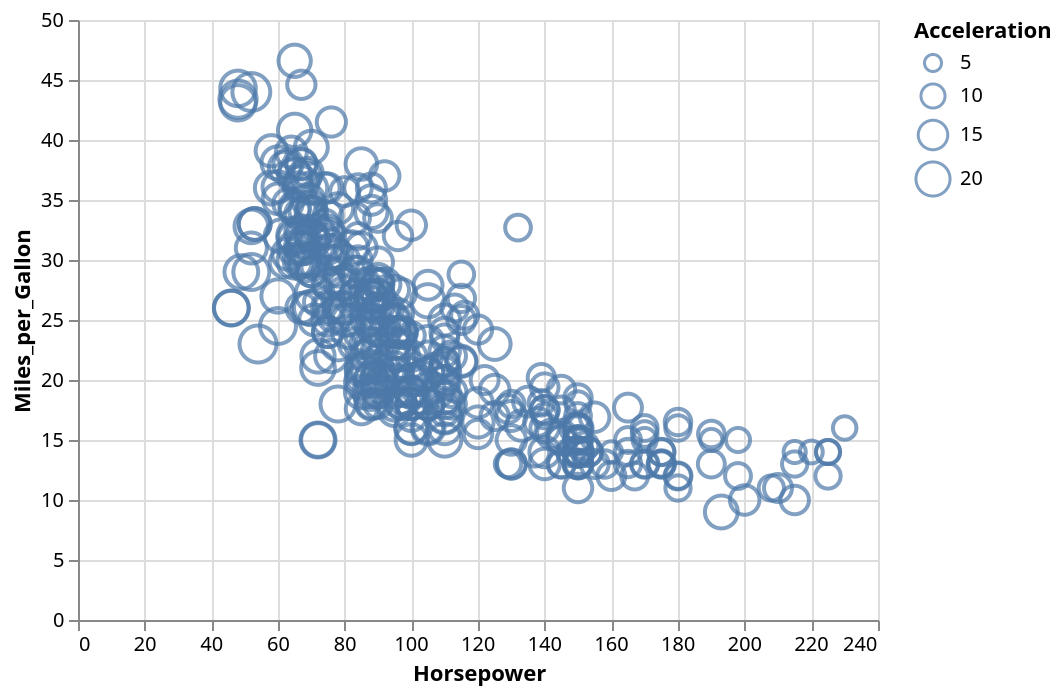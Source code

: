 {"config": {"view": {"height": 300, "width": 400}}, "encoding": {"y": {"title": "Miles_per_Gallon", "field": "properties.Miles_per_Gallon", "type": "quantitative"}, "x": {"title": "Horsepower", "field": "properties.Horsepower", "type": "quantitative"}, "size": {"title": "Acceleration", "field": "properties.Acceleration", "type": "quantitative"}}, "data": {"values": {"features": [{"properties": {"Displacement": 307.0, "Miles_per_Gallon": 18.0, "Acceleration": 12.0, "Name": "chevrolet chevelle malibu", "Origin": "USA", "Cylinders": 8, "Weight_in_lbs": 3504, "Horsepower": 130.0, "Year": "1970-01-01"}, "geometry": {"coordinates": [125.6, 10.1], "type": "Point"}, "type": "Feature"}, {"properties": {"Displacement": 350.0, "Miles_per_Gallon": 15.0, "Acceleration": 11.5, "Name": "buick skylark 320", "Origin": "USA", "Cylinders": 8, "Weight_in_lbs": 3693, "Horsepower": 165.0, "Year": "1970-01-01"}, "geometry": {"coordinates": [125.6, 10.1], "type": "Point"}, "type": "Feature"}, {"properties": {"Displacement": 318.0, "Miles_per_Gallon": 18.0, "Acceleration": 11.0, "Name": "plymouth satellite", "Origin": "USA", "Cylinders": 8, "Weight_in_lbs": 3436, "Horsepower": 150.0, "Year": "1970-01-01"}, "geometry": {"coordinates": [125.6, 10.1], "type": "Point"}, "type": "Feature"}, {"properties": {"Displacement": 304.0, "Miles_per_Gallon": 16.0, "Acceleration": 12.0, "Name": "amc rebel sst", "Origin": "USA", "Cylinders": 8, "Weight_in_lbs": 3433, "Horsepower": 150.0, "Year": "1970-01-01"}, "geometry": {"coordinates": [125.6, 10.1], "type": "Point"}, "type": "Feature"}, {"properties": {"Displacement": 302.0, "Miles_per_Gallon": 17.0, "Acceleration": 10.5, "Name": "ford torino", "Origin": "USA", "Cylinders": 8, "Weight_in_lbs": 3449, "Horsepower": 140.0, "Year": "1970-01-01"}, "geometry": {"coordinates": [125.6, 10.1], "type": "Point"}, "type": "Feature"}, {"properties": {"Displacement": 429.0, "Miles_per_Gallon": 15.0, "Acceleration": 10.0, "Name": "ford galaxie 500", "Origin": "USA", "Cylinders": 8, "Weight_in_lbs": 4341, "Horsepower": 198.0, "Year": "1970-01-01"}, "geometry": {"coordinates": [125.6, 10.1], "type": "Point"}, "type": "Feature"}, {"properties": {"Displacement": 454.0, "Miles_per_Gallon": 14.0, "Acceleration": 9.0, "Name": "chevrolet impala", "Origin": "USA", "Cylinders": 8, "Weight_in_lbs": 4354, "Horsepower": 220.0, "Year": "1970-01-01"}, "geometry": {"coordinates": [125.6, 10.1], "type": "Point"}, "type": "Feature"}, {"properties": {"Displacement": 440.0, "Miles_per_Gallon": 14.0, "Acceleration": 8.5, "Name": "plymouth fury iii", "Origin": "USA", "Cylinders": 8, "Weight_in_lbs": 4312, "Horsepower": 215.0, "Year": "1970-01-01"}, "geometry": {"coordinates": [125.6, 10.1], "type": "Point"}, "type": "Feature"}, {"properties": {"Displacement": 455.0, "Miles_per_Gallon": 14.0, "Acceleration": 10.0, "Name": "pontiac catalina", "Origin": "USA", "Cylinders": 8, "Weight_in_lbs": 4425, "Horsepower": 225.0, "Year": "1970-01-01"}, "geometry": {"coordinates": [125.6, 10.1], "type": "Point"}, "type": "Feature"}, {"properties": {"Displacement": 390.0, "Miles_per_Gallon": 15.0, "Acceleration": 8.5, "Name": "amc ambassador dpl", "Origin": "USA", "Cylinders": 8, "Weight_in_lbs": 3850, "Horsepower": 190.0, "Year": "1970-01-01"}, "geometry": {"coordinates": [125.6, 10.1], "type": "Point"}, "type": "Feature"}, {"properties": {"Displacement": 133.0, "Miles_per_Gallon": null, "Acceleration": 17.5, "Name": "citroen ds-21 pallas", "Origin": "Europe", "Cylinders": 4, "Weight_in_lbs": 3090, "Horsepower": 115.0, "Year": "1970-01-01"}, "geometry": {"coordinates": [125.6, 10.1], "type": "Point"}, "type": "Feature"}, {"properties": {"Displacement": 350.0, "Miles_per_Gallon": null, "Acceleration": 11.5, "Name": "chevrolet chevelle concours (sw)", "Origin": "USA", "Cylinders": 8, "Weight_in_lbs": 4142, "Horsepower": 165.0, "Year": "1970-01-01"}, "geometry": {"coordinates": [125.6, 10.1], "type": "Point"}, "type": "Feature"}, {"properties": {"Displacement": 351.0, "Miles_per_Gallon": null, "Acceleration": 11.0, "Name": "ford torino (sw)", "Origin": "USA", "Cylinders": 8, "Weight_in_lbs": 4034, "Horsepower": 153.0, "Year": "1970-01-01"}, "geometry": {"coordinates": [125.6, 10.1], "type": "Point"}, "type": "Feature"}, {"properties": {"Displacement": 383.0, "Miles_per_Gallon": null, "Acceleration": 10.5, "Name": "plymouth satellite (sw)", "Origin": "USA", "Cylinders": 8, "Weight_in_lbs": 4166, "Horsepower": 175.0, "Year": "1970-01-01"}, "geometry": {"coordinates": [125.6, 10.1], "type": "Point"}, "type": "Feature"}, {"properties": {"Displacement": 360.0, "Miles_per_Gallon": null, "Acceleration": 11.0, "Name": "amc rebel sst (sw)", "Origin": "USA", "Cylinders": 8, "Weight_in_lbs": 3850, "Horsepower": 175.0, "Year": "1970-01-01"}, "geometry": {"coordinates": [125.6, 10.1], "type": "Point"}, "type": "Feature"}, {"properties": {"Displacement": 383.0, "Miles_per_Gallon": 15.0, "Acceleration": 10.0, "Name": "dodge challenger se", "Origin": "USA", "Cylinders": 8, "Weight_in_lbs": 3563, "Horsepower": 170.0, "Year": "1970-01-01"}, "geometry": {"coordinates": [125.6, 10.1], "type": "Point"}, "type": "Feature"}, {"properties": {"Displacement": 340.0, "Miles_per_Gallon": 14.0, "Acceleration": 8.0, "Name": "plymouth 'cuda 340", "Origin": "USA", "Cylinders": 8, "Weight_in_lbs": 3609, "Horsepower": 160.0, "Year": "1970-01-01"}, "geometry": {"coordinates": [125.6, 10.1], "type": "Point"}, "type": "Feature"}, {"properties": {"Displacement": 302.0, "Miles_per_Gallon": null, "Acceleration": 8.0, "Name": "ford mustang boss 302", "Origin": "USA", "Cylinders": 8, "Weight_in_lbs": 3353, "Horsepower": 140.0, "Year": "1970-01-01"}, "geometry": {"coordinates": [125.6, 10.1], "type": "Point"}, "type": "Feature"}, {"properties": {"Displacement": 400.0, "Miles_per_Gallon": 15.0, "Acceleration": 9.5, "Name": "chevrolet monte carlo", "Origin": "USA", "Cylinders": 8, "Weight_in_lbs": 3761, "Horsepower": 150.0, "Year": "1970-01-01"}, "geometry": {"coordinates": [125.6, 10.1], "type": "Point"}, "type": "Feature"}, {"properties": {"Displacement": 455.0, "Miles_per_Gallon": 14.0, "Acceleration": 10.0, "Name": "buick estate wagon (sw)", "Origin": "USA", "Cylinders": 8, "Weight_in_lbs": 3086, "Horsepower": 225.0, "Year": "1970-01-01"}, "geometry": {"coordinates": [125.6, 10.1], "type": "Point"}, "type": "Feature"}, {"properties": {"Displacement": 113.0, "Miles_per_Gallon": 24.0, "Acceleration": 15.0, "Name": "toyota corona mark ii", "Origin": "Japan", "Cylinders": 4, "Weight_in_lbs": 2372, "Horsepower": 95.0, "Year": "1970-01-01"}, "geometry": {"coordinates": [125.6, 10.1], "type": "Point"}, "type": "Feature"}, {"properties": {"Displacement": 198.0, "Miles_per_Gallon": 22.0, "Acceleration": 15.5, "Name": "plymouth duster", "Origin": "USA", "Cylinders": 6, "Weight_in_lbs": 2833, "Horsepower": 95.0, "Year": "1970-01-01"}, "geometry": {"coordinates": [125.6, 10.1], "type": "Point"}, "type": "Feature"}, {"properties": {"Displacement": 199.0, "Miles_per_Gallon": 18.0, "Acceleration": 15.5, "Name": "amc hornet", "Origin": "USA", "Cylinders": 6, "Weight_in_lbs": 2774, "Horsepower": 97.0, "Year": "1970-01-01"}, "geometry": {"coordinates": [125.6, 10.1], "type": "Point"}, "type": "Feature"}, {"properties": {"Displacement": 200.0, "Miles_per_Gallon": 21.0, "Acceleration": 16.0, "Name": "ford maverick", "Origin": "USA", "Cylinders": 6, "Weight_in_lbs": 2587, "Horsepower": 85.0, "Year": "1970-01-01"}, "geometry": {"coordinates": [125.6, 10.1], "type": "Point"}, "type": "Feature"}, {"properties": {"Displacement": 97.0, "Miles_per_Gallon": 27.0, "Acceleration": 14.5, "Name": "datsun pl510", "Origin": "Japan", "Cylinders": 4, "Weight_in_lbs": 2130, "Horsepower": 88.0, "Year": "1970-01-01"}, "geometry": {"coordinates": [125.6, 10.1], "type": "Point"}, "type": "Feature"}, {"properties": {"Displacement": 97.0, "Miles_per_Gallon": 26.0, "Acceleration": 20.5, "Name": "volkswagen 1131 deluxe sedan", "Origin": "Europe", "Cylinders": 4, "Weight_in_lbs": 1835, "Horsepower": 46.0, "Year": "1970-01-01"}, "geometry": {"coordinates": [125.6, 10.1], "type": "Point"}, "type": "Feature"}, {"properties": {"Displacement": 110.0, "Miles_per_Gallon": 25.0, "Acceleration": 17.5, "Name": "peugeot 504", "Origin": "Europe", "Cylinders": 4, "Weight_in_lbs": 2672, "Horsepower": 87.0, "Year": "1970-01-01"}, "geometry": {"coordinates": [125.6, 10.1], "type": "Point"}, "type": "Feature"}, {"properties": {"Displacement": 107.0, "Miles_per_Gallon": 24.0, "Acceleration": 14.5, "Name": "audi 100 ls", "Origin": "Europe", "Cylinders": 4, "Weight_in_lbs": 2430, "Horsepower": 90.0, "Year": "1970-01-01"}, "geometry": {"coordinates": [125.6, 10.1], "type": "Point"}, "type": "Feature"}, {"properties": {"Displacement": 104.0, "Miles_per_Gallon": 25.0, "Acceleration": 17.5, "Name": "saab 99e", "Origin": "Europe", "Cylinders": 4, "Weight_in_lbs": 2375, "Horsepower": 95.0, "Year": "1970-01-01"}, "geometry": {"coordinates": [125.6, 10.1], "type": "Point"}, "type": "Feature"}, {"properties": {"Displacement": 121.0, "Miles_per_Gallon": 26.0, "Acceleration": 12.5, "Name": "bmw 2002", "Origin": "Europe", "Cylinders": 4, "Weight_in_lbs": 2234, "Horsepower": 113.0, "Year": "1970-01-01"}, "geometry": {"coordinates": [125.6, 10.1], "type": "Point"}, "type": "Feature"}, {"properties": {"Displacement": 199.0, "Miles_per_Gallon": 21.0, "Acceleration": 15.0, "Name": "amc gremlin", "Origin": "USA", "Cylinders": 6, "Weight_in_lbs": 2648, "Horsepower": 90.0, "Year": "1970-01-01"}, "geometry": {"coordinates": [125.6, 10.1], "type": "Point"}, "type": "Feature"}, {"properties": {"Displacement": 360.0, "Miles_per_Gallon": 10.0, "Acceleration": 14.0, "Name": "ford f250", "Origin": "USA", "Cylinders": 8, "Weight_in_lbs": 4615, "Horsepower": 215.0, "Year": "1970-01-01"}, "geometry": {"coordinates": [125.6, 10.1], "type": "Point"}, "type": "Feature"}, {"properties": {"Displacement": 307.0, "Miles_per_Gallon": 10.0, "Acceleration": 15.0, "Name": "chevy c20", "Origin": "USA", "Cylinders": 8, "Weight_in_lbs": 4376, "Horsepower": 200.0, "Year": "1970-01-01"}, "geometry": {"coordinates": [125.6, 10.1], "type": "Point"}, "type": "Feature"}, {"properties": {"Displacement": 318.0, "Miles_per_Gallon": 11.0, "Acceleration": 13.5, "Name": "dodge d200", "Origin": "USA", "Cylinders": 8, "Weight_in_lbs": 4382, "Horsepower": 210.0, "Year": "1970-01-01"}, "geometry": {"coordinates": [125.6, 10.1], "type": "Point"}, "type": "Feature"}, {"properties": {"Displacement": 304.0, "Miles_per_Gallon": 9.0, "Acceleration": 18.5, "Name": "hi 1200d", "Origin": "USA", "Cylinders": 8, "Weight_in_lbs": 4732, "Horsepower": 193.0, "Year": "1970-01-01"}, "geometry": {"coordinates": [125.6, 10.1], "type": "Point"}, "type": "Feature"}, {"properties": {"Displacement": 97.0, "Miles_per_Gallon": 27.0, "Acceleration": 14.5, "Name": "datsun pl510", "Origin": "Japan", "Cylinders": 4, "Weight_in_lbs": 2130, "Horsepower": 88.0, "Year": "1971-01-01"}, "geometry": {"coordinates": [125.6, 10.1], "type": "Point"}, "type": "Feature"}, {"properties": {"Displacement": 140.0, "Miles_per_Gallon": 28.0, "Acceleration": 15.5, "Name": "chevrolet vega 2300", "Origin": "USA", "Cylinders": 4, "Weight_in_lbs": 2264, "Horsepower": 90.0, "Year": "1971-01-01"}, "geometry": {"coordinates": [125.6, 10.1], "type": "Point"}, "type": "Feature"}, {"properties": {"Displacement": 113.0, "Miles_per_Gallon": 25.0, "Acceleration": 14.0, "Name": "toyota corona", "Origin": "Japan", "Cylinders": 4, "Weight_in_lbs": 2228, "Horsepower": 95.0, "Year": "1971-01-01"}, "geometry": {"coordinates": [125.6, 10.1], "type": "Point"}, "type": "Feature"}, {"properties": {"Displacement": 98.0, "Miles_per_Gallon": 25.0, "Acceleration": 19.0, "Name": "ford pinto", "Origin": "USA", "Cylinders": 4, "Weight_in_lbs": 2046, "Horsepower": null, "Year": "1971-01-01"}, "geometry": {"coordinates": [125.6, 10.1], "type": "Point"}, "type": "Feature"}, {"properties": {"Displacement": 97.0, "Miles_per_Gallon": null, "Acceleration": 20.0, "Name": "volkswagen super beetle 117", "Origin": "Europe", "Cylinders": 4, "Weight_in_lbs": 1978, "Horsepower": 48.0, "Year": "1971-01-01"}, "geometry": {"coordinates": [125.6, 10.1], "type": "Point"}, "type": "Feature"}, {"properties": {"Displacement": 232.0, "Miles_per_Gallon": 19.0, "Acceleration": 13.0, "Name": "amc gremlin", "Origin": "USA", "Cylinders": 6, "Weight_in_lbs": 2634, "Horsepower": 100.0, "Year": "1971-01-01"}, "geometry": {"coordinates": [125.6, 10.1], "type": "Point"}, "type": "Feature"}, {"properties": {"Displacement": 225.0, "Miles_per_Gallon": 16.0, "Acceleration": 15.5, "Name": "plymouth satellite custom", "Origin": "USA", "Cylinders": 6, "Weight_in_lbs": 3439, "Horsepower": 105.0, "Year": "1971-01-01"}, "geometry": {"coordinates": [125.6, 10.1], "type": "Point"}, "type": "Feature"}, {"properties": {"Displacement": 250.0, "Miles_per_Gallon": 17.0, "Acceleration": 15.5, "Name": "chevrolet chevelle malibu", "Origin": "USA", "Cylinders": 6, "Weight_in_lbs": 3329, "Horsepower": 100.0, "Year": "1971-01-01"}, "geometry": {"coordinates": [125.6, 10.1], "type": "Point"}, "type": "Feature"}, {"properties": {"Displacement": 250.0, "Miles_per_Gallon": 19.0, "Acceleration": 15.5, "Name": "ford torino 500", "Origin": "USA", "Cylinders": 6, "Weight_in_lbs": 3302, "Horsepower": 88.0, "Year": "1971-01-01"}, "geometry": {"coordinates": [125.6, 10.1], "type": "Point"}, "type": "Feature"}, {"properties": {"Displacement": 232.0, "Miles_per_Gallon": 18.0, "Acceleration": 15.5, "Name": "amc matador", "Origin": "USA", "Cylinders": 6, "Weight_in_lbs": 3288, "Horsepower": 100.0, "Year": "1971-01-01"}, "geometry": {"coordinates": [125.6, 10.1], "type": "Point"}, "type": "Feature"}, {"properties": {"Displacement": 350.0, "Miles_per_Gallon": 14.0, "Acceleration": 12.0, "Name": "chevrolet impala", "Origin": "USA", "Cylinders": 8, "Weight_in_lbs": 4209, "Horsepower": 165.0, "Year": "1971-01-01"}, "geometry": {"coordinates": [125.6, 10.1], "type": "Point"}, "type": "Feature"}, {"properties": {"Displacement": 400.0, "Miles_per_Gallon": 14.0, "Acceleration": 11.5, "Name": "pontiac catalina brougham", "Origin": "USA", "Cylinders": 8, "Weight_in_lbs": 4464, "Horsepower": 175.0, "Year": "1971-01-01"}, "geometry": {"coordinates": [125.6, 10.1], "type": "Point"}, "type": "Feature"}, {"properties": {"Displacement": 351.0, "Miles_per_Gallon": 14.0, "Acceleration": 13.5, "Name": "ford galaxie 500", "Origin": "USA", "Cylinders": 8, "Weight_in_lbs": 4154, "Horsepower": 153.0, "Year": "1971-01-01"}, "geometry": {"coordinates": [125.6, 10.1], "type": "Point"}, "type": "Feature"}, {"properties": {"Displacement": 318.0, "Miles_per_Gallon": 14.0, "Acceleration": 13.0, "Name": "plymouth fury iii", "Origin": "USA", "Cylinders": 8, "Weight_in_lbs": 4096, "Horsepower": 150.0, "Year": "1971-01-01"}, "geometry": {"coordinates": [125.6, 10.1], "type": "Point"}, "type": "Feature"}, {"properties": {"Displacement": 383.0, "Miles_per_Gallon": 12.0, "Acceleration": 11.5, "Name": "dodge monaco (sw)", "Origin": "USA", "Cylinders": 8, "Weight_in_lbs": 4955, "Horsepower": 180.0, "Year": "1971-01-01"}, "geometry": {"coordinates": [125.6, 10.1], "type": "Point"}, "type": "Feature"}, {"properties": {"Displacement": 400.0, "Miles_per_Gallon": 13.0, "Acceleration": 12.0, "Name": "ford country squire (sw)", "Origin": "USA", "Cylinders": 8, "Weight_in_lbs": 4746, "Horsepower": 170.0, "Year": "1971-01-01"}, "geometry": {"coordinates": [125.6, 10.1], "type": "Point"}, "type": "Feature"}, {"properties": {"Displacement": 400.0, "Miles_per_Gallon": 13.0, "Acceleration": 12.0, "Name": "pontiac safari (sw)", "Origin": "USA", "Cylinders": 8, "Weight_in_lbs": 5140, "Horsepower": 175.0, "Year": "1971-01-01"}, "geometry": {"coordinates": [125.6, 10.1], "type": "Point"}, "type": "Feature"}, {"properties": {"Displacement": 258.0, "Miles_per_Gallon": 18.0, "Acceleration": 13.5, "Name": "amc hornet sportabout (sw)", "Origin": "USA", "Cylinders": 6, "Weight_in_lbs": 2962, "Horsepower": 110.0, "Year": "1971-01-01"}, "geometry": {"coordinates": [125.6, 10.1], "type": "Point"}, "type": "Feature"}, {"properties": {"Displacement": 140.0, "Miles_per_Gallon": 22.0, "Acceleration": 19.0, "Name": "chevrolet vega (sw)", "Origin": "USA", "Cylinders": 4, "Weight_in_lbs": 2408, "Horsepower": 72.0, "Year": "1971-01-01"}, "geometry": {"coordinates": [125.6, 10.1], "type": "Point"}, "type": "Feature"}, {"properties": {"Displacement": 250.0, "Miles_per_Gallon": 19.0, "Acceleration": 15.0, "Name": "pontiac firebird", "Origin": "USA", "Cylinders": 6, "Weight_in_lbs": 3282, "Horsepower": 100.0, "Year": "1971-01-01"}, "geometry": {"coordinates": [125.6, 10.1], "type": "Point"}, "type": "Feature"}, {"properties": {"Displacement": 250.0, "Miles_per_Gallon": 18.0, "Acceleration": 14.5, "Name": "ford mustang", "Origin": "USA", "Cylinders": 6, "Weight_in_lbs": 3139, "Horsepower": 88.0, "Year": "1971-01-01"}, "geometry": {"coordinates": [125.6, 10.1], "type": "Point"}, "type": "Feature"}, {"properties": {"Displacement": 122.0, "Miles_per_Gallon": 23.0, "Acceleration": 14.0, "Name": "mercury capri 2000", "Origin": "USA", "Cylinders": 4, "Weight_in_lbs": 2220, "Horsepower": 86.0, "Year": "1971-01-01"}, "geometry": {"coordinates": [125.6, 10.1], "type": "Point"}, "type": "Feature"}, {"properties": {"Displacement": 116.0, "Miles_per_Gallon": 28.0, "Acceleration": 14.0, "Name": "opel 1900", "Origin": "Europe", "Cylinders": 4, "Weight_in_lbs": 2123, "Horsepower": 90.0, "Year": "1971-01-01"}, "geometry": {"coordinates": [125.6, 10.1], "type": "Point"}, "type": "Feature"}, {"properties": {"Displacement": 79.0, "Miles_per_Gallon": 30.0, "Acceleration": 19.5, "Name": "peugeot 304", "Origin": "Europe", "Cylinders": 4, "Weight_in_lbs": 2074, "Horsepower": 70.0, "Year": "1971-01-01"}, "geometry": {"coordinates": [125.6, 10.1], "type": "Point"}, "type": "Feature"}, {"properties": {"Displacement": 88.0, "Miles_per_Gallon": 30.0, "Acceleration": 14.5, "Name": "fiat 124b", "Origin": "Europe", "Cylinders": 4, "Weight_in_lbs": 2065, "Horsepower": 76.0, "Year": "1971-01-01"}, "geometry": {"coordinates": [125.6, 10.1], "type": "Point"}, "type": "Feature"}, {"properties": {"Displacement": 71.0, "Miles_per_Gallon": 31.0, "Acceleration": 19.0, "Name": "toyota corolla 1200", "Origin": "Japan", "Cylinders": 4, "Weight_in_lbs": 1773, "Horsepower": 65.0, "Year": "1971-01-01"}, "geometry": {"coordinates": [125.6, 10.1], "type": "Point"}, "type": "Feature"}, {"properties": {"Displacement": 72.0, "Miles_per_Gallon": 35.0, "Acceleration": 18.0, "Name": "datsun 1200", "Origin": "Japan", "Cylinders": 4, "Weight_in_lbs": 1613, "Horsepower": 69.0, "Year": "1971-01-01"}, "geometry": {"coordinates": [125.6, 10.1], "type": "Point"}, "type": "Feature"}, {"properties": {"Displacement": 97.0, "Miles_per_Gallon": 27.0, "Acceleration": 19.0, "Name": "volkswagen model 111", "Origin": "Europe", "Cylinders": 4, "Weight_in_lbs": 1834, "Horsepower": 60.0, "Year": "1971-01-01"}, "geometry": {"coordinates": [125.6, 10.1], "type": "Point"}, "type": "Feature"}, {"properties": {"Displacement": 91.0, "Miles_per_Gallon": 26.0, "Acceleration": 20.5, "Name": "plymouth cricket", "Origin": "USA", "Cylinders": 4, "Weight_in_lbs": 1955, "Horsepower": 70.0, "Year": "1971-01-01"}, "geometry": {"coordinates": [125.6, 10.1], "type": "Point"}, "type": "Feature"}, {"properties": {"Displacement": 113.0, "Miles_per_Gallon": 24.0, "Acceleration": 15.5, "Name": "toyota corona hardtop", "Origin": "Japan", "Cylinders": 4, "Weight_in_lbs": 2278, "Horsepower": 95.0, "Year": "1972-01-01"}, "geometry": {"coordinates": [125.6, 10.1], "type": "Point"}, "type": "Feature"}, {"properties": {"Displacement": 97.5, "Miles_per_Gallon": 25.0, "Acceleration": 17.0, "Name": "dodge colt hardtop", "Origin": "USA", "Cylinders": 4, "Weight_in_lbs": 2126, "Horsepower": 80.0, "Year": "1972-01-01"}, "geometry": {"coordinates": [125.6, 10.1], "type": "Point"}, "type": "Feature"}, {"properties": {"Displacement": 97.0, "Miles_per_Gallon": 23.0, "Acceleration": 23.5, "Name": "volkswagen type 3", "Origin": "Europe", "Cylinders": 4, "Weight_in_lbs": 2254, "Horsepower": 54.0, "Year": "1972-01-01"}, "geometry": {"coordinates": [125.6, 10.1], "type": "Point"}, "type": "Feature"}, {"properties": {"Displacement": 140.0, "Miles_per_Gallon": 20.0, "Acceleration": 19.5, "Name": "chevrolet vega", "Origin": "USA", "Cylinders": 4, "Weight_in_lbs": 2408, "Horsepower": 90.0, "Year": "1972-01-01"}, "geometry": {"coordinates": [125.6, 10.1], "type": "Point"}, "type": "Feature"}, {"properties": {"Displacement": 122.0, "Miles_per_Gallon": 21.0, "Acceleration": 16.5, "Name": "ford pinto runabout", "Origin": "USA", "Cylinders": 4, "Weight_in_lbs": 2226, "Horsepower": 86.0, "Year": "1972-01-01"}, "geometry": {"coordinates": [125.6, 10.1], "type": "Point"}, "type": "Feature"}, {"properties": {"Displacement": 350.0, "Miles_per_Gallon": 13.0, "Acceleration": 12.0, "Name": "chevrolet impala", "Origin": "USA", "Cylinders": 8, "Weight_in_lbs": 4274, "Horsepower": 165.0, "Year": "1972-01-01"}, "geometry": {"coordinates": [125.6, 10.1], "type": "Point"}, "type": "Feature"}, {"properties": {"Displacement": 400.0, "Miles_per_Gallon": 14.0, "Acceleration": 12.0, "Name": "pontiac catalina", "Origin": "USA", "Cylinders": 8, "Weight_in_lbs": 4385, "Horsepower": 175.0, "Year": "1972-01-01"}, "geometry": {"coordinates": [125.6, 10.1], "type": "Point"}, "type": "Feature"}, {"properties": {"Displacement": 318.0, "Miles_per_Gallon": 15.0, "Acceleration": 13.5, "Name": "plymouth fury iii", "Origin": "USA", "Cylinders": 8, "Weight_in_lbs": 4135, "Horsepower": 150.0, "Year": "1972-01-01"}, "geometry": {"coordinates": [125.6, 10.1], "type": "Point"}, "type": "Feature"}, {"properties": {"Displacement": 351.0, "Miles_per_Gallon": 14.0, "Acceleration": 13.0, "Name": "ford galaxie 500", "Origin": "USA", "Cylinders": 8, "Weight_in_lbs": 4129, "Horsepower": 153.0, "Year": "1972-01-01"}, "geometry": {"coordinates": [125.6, 10.1], "type": "Point"}, "type": "Feature"}, {"properties": {"Displacement": 304.0, "Miles_per_Gallon": 17.0, "Acceleration": 11.5, "Name": "amc ambassador sst", "Origin": "USA", "Cylinders": 8, "Weight_in_lbs": 3672, "Horsepower": 150.0, "Year": "1972-01-01"}, "geometry": {"coordinates": [125.6, 10.1], "type": "Point"}, "type": "Feature"}, {"properties": {"Displacement": 429.0, "Miles_per_Gallon": 11.0, "Acceleration": 11.0, "Name": "mercury marquis", "Origin": "USA", "Cylinders": 8, "Weight_in_lbs": 4633, "Horsepower": 208.0, "Year": "1972-01-01"}, "geometry": {"coordinates": [125.6, 10.1], "type": "Point"}, "type": "Feature"}, {"properties": {"Displacement": 350.0, "Miles_per_Gallon": 13.0, "Acceleration": 13.5, "Name": "buick lesabre custom", "Origin": "USA", "Cylinders": 8, "Weight_in_lbs": 4502, "Horsepower": 155.0, "Year": "1972-01-01"}, "geometry": {"coordinates": [125.6, 10.1], "type": "Point"}, "type": "Feature"}, {"properties": {"Displacement": 350.0, "Miles_per_Gallon": 12.0, "Acceleration": 13.5, "Name": "oldsmobile delta 88 royale", "Origin": "USA", "Cylinders": 8, "Weight_in_lbs": 4456, "Horsepower": 160.0, "Year": "1972-01-01"}, "geometry": {"coordinates": [125.6, 10.1], "type": "Point"}, "type": "Feature"}, {"properties": {"Displacement": 400.0, "Miles_per_Gallon": 13.0, "Acceleration": 12.5, "Name": "chrysler newport royal", "Origin": "USA", "Cylinders": 8, "Weight_in_lbs": 4422, "Horsepower": 190.0, "Year": "1972-01-01"}, "geometry": {"coordinates": [125.6, 10.1], "type": "Point"}, "type": "Feature"}, {"properties": {"Displacement": 70.0, "Miles_per_Gallon": 19.0, "Acceleration": 13.5, "Name": "mazda rx2 coupe", "Origin": "Japan", "Cylinders": 3, "Weight_in_lbs": 2330, "Horsepower": 97.0, "Year": "1972-01-01"}, "geometry": {"coordinates": [125.6, 10.1], "type": "Point"}, "type": "Feature"}, {"properties": {"Displacement": 304.0, "Miles_per_Gallon": 15.0, "Acceleration": 12.5, "Name": "amc matador (sw)", "Origin": "USA", "Cylinders": 8, "Weight_in_lbs": 3892, "Horsepower": 150.0, "Year": "1972-01-01"}, "geometry": {"coordinates": [125.6, 10.1], "type": "Point"}, "type": "Feature"}, {"properties": {"Displacement": 307.0, "Miles_per_Gallon": 13.0, "Acceleration": 14.0, "Name": "chevrolet chevelle concours (sw)", "Origin": "USA", "Cylinders": 8, "Weight_in_lbs": 4098, "Horsepower": 130.0, "Year": "1972-01-01"}, "geometry": {"coordinates": [125.6, 10.1], "type": "Point"}, "type": "Feature"}, {"properties": {"Displacement": 302.0, "Miles_per_Gallon": 13.0, "Acceleration": 16.0, "Name": "ford gran torino (sw)", "Origin": "USA", "Cylinders": 8, "Weight_in_lbs": 4294, "Horsepower": 140.0, "Year": "1972-01-01"}, "geometry": {"coordinates": [125.6, 10.1], "type": "Point"}, "type": "Feature"}, {"properties": {"Displacement": 318.0, "Miles_per_Gallon": 14.0, "Acceleration": 14.0, "Name": "plymouth satellite custom (sw)", "Origin": "USA", "Cylinders": 8, "Weight_in_lbs": 4077, "Horsepower": 150.0, "Year": "1972-01-01"}, "geometry": {"coordinates": [125.6, 10.1], "type": "Point"}, "type": "Feature"}, {"properties": {"Displacement": 121.0, "Miles_per_Gallon": 18.0, "Acceleration": 14.5, "Name": "volvo 145e (sw)", "Origin": "Europe", "Cylinders": 4, "Weight_in_lbs": 2933, "Horsepower": 112.0, "Year": "1972-01-01"}, "geometry": {"coordinates": [125.6, 10.1], "type": "Point"}, "type": "Feature"}, {"properties": {"Displacement": 121.0, "Miles_per_Gallon": 22.0, "Acceleration": 18.0, "Name": "volkswagen 411 (sw)", "Origin": "Europe", "Cylinders": 4, "Weight_in_lbs": 2511, "Horsepower": 76.0, "Year": "1972-01-01"}, "geometry": {"coordinates": [125.6, 10.1], "type": "Point"}, "type": "Feature"}, {"properties": {"Displacement": 120.0, "Miles_per_Gallon": 21.0, "Acceleration": 19.5, "Name": "peugeot 504 (sw)", "Origin": "Europe", "Cylinders": 4, "Weight_in_lbs": 2979, "Horsepower": 87.0, "Year": "1972-01-01"}, "geometry": {"coordinates": [125.6, 10.1], "type": "Point"}, "type": "Feature"}, {"properties": {"Displacement": 96.0, "Miles_per_Gallon": 26.0, "Acceleration": 18.0, "Name": "renault 12 (sw)", "Origin": "Europe", "Cylinders": 4, "Weight_in_lbs": 2189, "Horsepower": 69.0, "Year": "1972-01-01"}, "geometry": {"coordinates": [125.6, 10.1], "type": "Point"}, "type": "Feature"}, {"properties": {"Displacement": 122.0, "Miles_per_Gallon": 22.0, "Acceleration": 16.0, "Name": "ford pinto (sw)", "Origin": "USA", "Cylinders": 4, "Weight_in_lbs": 2395, "Horsepower": 86.0, "Year": "1972-01-01"}, "geometry": {"coordinates": [125.6, 10.1], "type": "Point"}, "type": "Feature"}, {"properties": {"Displacement": 97.0, "Miles_per_Gallon": 28.0, "Acceleration": 17.0, "Name": "datsun 510 (sw)", "Origin": "Japan", "Cylinders": 4, "Weight_in_lbs": 2288, "Horsepower": 92.0, "Year": "1972-01-01"}, "geometry": {"coordinates": [125.6, 10.1], "type": "Point"}, "type": "Feature"}, {"properties": {"Displacement": 120.0, "Miles_per_Gallon": 23.0, "Acceleration": 14.5, "Name": "toyouta corona mark ii (sw)", "Origin": "Japan", "Cylinders": 4, "Weight_in_lbs": 2506, "Horsepower": 97.0, "Year": "1972-01-01"}, "geometry": {"coordinates": [125.6, 10.1], "type": "Point"}, "type": "Feature"}, {"properties": {"Displacement": 98.0, "Miles_per_Gallon": 28.0, "Acceleration": 15.0, "Name": "dodge colt (sw)", "Origin": "USA", "Cylinders": 4, "Weight_in_lbs": 2164, "Horsepower": 80.0, "Year": "1972-01-01"}, "geometry": {"coordinates": [125.6, 10.1], "type": "Point"}, "type": "Feature"}, {"properties": {"Displacement": 97.0, "Miles_per_Gallon": 27.0, "Acceleration": 16.5, "Name": "toyota corolla 1600 (sw)", "Origin": "Japan", "Cylinders": 4, "Weight_in_lbs": 2100, "Horsepower": 88.0, "Year": "1972-01-01"}, "geometry": {"coordinates": [125.6, 10.1], "type": "Point"}, "type": "Feature"}, {"properties": {"Displacement": 350.0, "Miles_per_Gallon": 13.0, "Acceleration": 13.0, "Name": "buick century 350", "Origin": "USA", "Cylinders": 8, "Weight_in_lbs": 4100, "Horsepower": 175.0, "Year": "1973-01-01"}, "geometry": {"coordinates": [125.6, 10.1], "type": "Point"}, "type": "Feature"}, {"properties": {"Displacement": 304.0, "Miles_per_Gallon": 14.0, "Acceleration": 11.5, "Name": "amc matador", "Origin": "USA", "Cylinders": 8, "Weight_in_lbs": 3672, "Horsepower": 150.0, "Year": "1973-01-01"}, "geometry": {"coordinates": [125.6, 10.1], "type": "Point"}, "type": "Feature"}, {"properties": {"Displacement": 350.0, "Miles_per_Gallon": 13.0, "Acceleration": 13.0, "Name": "chevrolet malibu", "Origin": "USA", "Cylinders": 8, "Weight_in_lbs": 3988, "Horsepower": 145.0, "Year": "1973-01-01"}, "geometry": {"coordinates": [125.6, 10.1], "type": "Point"}, "type": "Feature"}, {"properties": {"Displacement": 302.0, "Miles_per_Gallon": 14.0, "Acceleration": 14.5, "Name": "ford gran torino", "Origin": "USA", "Cylinders": 8, "Weight_in_lbs": 4042, "Horsepower": 137.0, "Year": "1973-01-01"}, "geometry": {"coordinates": [125.6, 10.1], "type": "Point"}, "type": "Feature"}, {"properties": {"Displacement": 318.0, "Miles_per_Gallon": 15.0, "Acceleration": 12.5, "Name": "dodge coronet custom", "Origin": "USA", "Cylinders": 8, "Weight_in_lbs": 3777, "Horsepower": 150.0, "Year": "1973-01-01"}, "geometry": {"coordinates": [125.6, 10.1], "type": "Point"}, "type": "Feature"}, {"properties": {"Displacement": 429.0, "Miles_per_Gallon": 12.0, "Acceleration": 11.5, "Name": "mercury marquis brougham", "Origin": "USA", "Cylinders": 8, "Weight_in_lbs": 4952, "Horsepower": 198.0, "Year": "1973-01-01"}, "geometry": {"coordinates": [125.6, 10.1], "type": "Point"}, "type": "Feature"}, {"properties": {"Displacement": 400.0, "Miles_per_Gallon": 13.0, "Acceleration": 12.0, "Name": "chevrolet caprice classic", "Origin": "USA", "Cylinders": 8, "Weight_in_lbs": 4464, "Horsepower": 150.0, "Year": "1973-01-01"}, "geometry": {"coordinates": [125.6, 10.1], "type": "Point"}, "type": "Feature"}, {"properties": {"Displacement": 351.0, "Miles_per_Gallon": 13.0, "Acceleration": 13.0, "Name": "ford ltd", "Origin": "USA", "Cylinders": 8, "Weight_in_lbs": 4363, "Horsepower": 158.0, "Year": "1973-01-01"}, "geometry": {"coordinates": [125.6, 10.1], "type": "Point"}, "type": "Feature"}, {"properties": {"Displacement": 318.0, "Miles_per_Gallon": 14.0, "Acceleration": 14.5, "Name": "plymouth fury gran sedan", "Origin": "USA", "Cylinders": 8, "Weight_in_lbs": 4237, "Horsepower": 150.0, "Year": "1973-01-01"}, "geometry": {"coordinates": [125.6, 10.1], "type": "Point"}, "type": "Feature"}, {"properties": {"Displacement": 440.0, "Miles_per_Gallon": 13.0, "Acceleration": 11.0, "Name": "chrysler new yorker brougham", "Origin": "USA", "Cylinders": 8, "Weight_in_lbs": 4735, "Horsepower": 215.0, "Year": "1973-01-01"}, "geometry": {"coordinates": [125.6, 10.1], "type": "Point"}, "type": "Feature"}, {"properties": {"Displacement": 455.0, "Miles_per_Gallon": 12.0, "Acceleration": 11.0, "Name": "buick electra 225 custom", "Origin": "USA", "Cylinders": 8, "Weight_in_lbs": 4951, "Horsepower": 225.0, "Year": "1973-01-01"}, "geometry": {"coordinates": [125.6, 10.1], "type": "Point"}, "type": "Feature"}, {"properties": {"Displacement": 360.0, "Miles_per_Gallon": 13.0, "Acceleration": 11.0, "Name": "amc ambassador brougham", "Origin": "USA", "Cylinders": 8, "Weight_in_lbs": 3821, "Horsepower": 175.0, "Year": "1973-01-01"}, "geometry": {"coordinates": [125.6, 10.1], "type": "Point"}, "type": "Feature"}, {"properties": {"Displacement": 225.0, "Miles_per_Gallon": 18.0, "Acceleration": 16.5, "Name": "plymouth valiant", "Origin": "USA", "Cylinders": 6, "Weight_in_lbs": 3121, "Horsepower": 105.0, "Year": "1973-01-01"}, "geometry": {"coordinates": [125.6, 10.1], "type": "Point"}, "type": "Feature"}, {"properties": {"Displacement": 250.0, "Miles_per_Gallon": 16.0, "Acceleration": 18.0, "Name": "chevrolet nova custom", "Origin": "USA", "Cylinders": 6, "Weight_in_lbs": 3278, "Horsepower": 100.0, "Year": "1973-01-01"}, "geometry": {"coordinates": [125.6, 10.1], "type": "Point"}, "type": "Feature"}, {"properties": {"Displacement": 232.0, "Miles_per_Gallon": 18.0, "Acceleration": 16.0, "Name": "amc hornet", "Origin": "USA", "Cylinders": 6, "Weight_in_lbs": 2945, "Horsepower": 100.0, "Year": "1973-01-01"}, "geometry": {"coordinates": [125.6, 10.1], "type": "Point"}, "type": "Feature"}, {"properties": {"Displacement": 250.0, "Miles_per_Gallon": 18.0, "Acceleration": 16.5, "Name": "ford maverick", "Origin": "USA", "Cylinders": 6, "Weight_in_lbs": 3021, "Horsepower": 88.0, "Year": "1973-01-01"}, "geometry": {"coordinates": [125.6, 10.1], "type": "Point"}, "type": "Feature"}, {"properties": {"Displacement": 198.0, "Miles_per_Gallon": 23.0, "Acceleration": 16.0, "Name": "plymouth duster", "Origin": "USA", "Cylinders": 6, "Weight_in_lbs": 2904, "Horsepower": 95.0, "Year": "1973-01-01"}, "geometry": {"coordinates": [125.6, 10.1], "type": "Point"}, "type": "Feature"}, {"properties": {"Displacement": 97.0, "Miles_per_Gallon": 26.0, "Acceleration": 21.0, "Name": "volkswagen super beetle", "Origin": "Europe", "Cylinders": 4, "Weight_in_lbs": 1950, "Horsepower": 46.0, "Year": "1973-01-01"}, "geometry": {"coordinates": [125.6, 10.1], "type": "Point"}, "type": "Feature"}, {"properties": {"Displacement": 400.0, "Miles_per_Gallon": 11.0, "Acceleration": 14.0, "Name": "chevrolet impala", "Origin": "USA", "Cylinders": 8, "Weight_in_lbs": 4997, "Horsepower": 150.0, "Year": "1973-01-01"}, "geometry": {"coordinates": [125.6, 10.1], "type": "Point"}, "type": "Feature"}, {"properties": {"Displacement": 400.0, "Miles_per_Gallon": 12.0, "Acceleration": 12.5, "Name": "ford country", "Origin": "USA", "Cylinders": 8, "Weight_in_lbs": 4906, "Horsepower": 167.0, "Year": "1973-01-01"}, "geometry": {"coordinates": [125.6, 10.1], "type": "Point"}, "type": "Feature"}, {"properties": {"Displacement": 360.0, "Miles_per_Gallon": 13.0, "Acceleration": 13.0, "Name": "plymouth custom suburb", "Origin": "USA", "Cylinders": 8, "Weight_in_lbs": 4654, "Horsepower": 170.0, "Year": "1973-01-01"}, "geometry": {"coordinates": [125.6, 10.1], "type": "Point"}, "type": "Feature"}, {"properties": {"Displacement": 350.0, "Miles_per_Gallon": 12.0, "Acceleration": 12.5, "Name": "oldsmobile vista cruiser", "Origin": "USA", "Cylinders": 8, "Weight_in_lbs": 4499, "Horsepower": 180.0, "Year": "1973-01-01"}, "geometry": {"coordinates": [125.6, 10.1], "type": "Point"}, "type": "Feature"}, {"properties": {"Displacement": 232.0, "Miles_per_Gallon": 18.0, "Acceleration": 15.0, "Name": "amc gremlin", "Origin": "USA", "Cylinders": 6, "Weight_in_lbs": 2789, "Horsepower": 100.0, "Year": "1973-01-01"}, "geometry": {"coordinates": [125.6, 10.1], "type": "Point"}, "type": "Feature"}, {"properties": {"Displacement": 97.0, "Miles_per_Gallon": 20.0, "Acceleration": 19.0, "Name": "toyota carina", "Origin": "Japan", "Cylinders": 4, "Weight_in_lbs": 2279, "Horsepower": 88.0, "Year": "1973-01-01"}, "geometry": {"coordinates": [125.6, 10.1], "type": "Point"}, "type": "Feature"}, {"properties": {"Displacement": 140.0, "Miles_per_Gallon": 21.0, "Acceleration": 19.5, "Name": "chevrolet vega", "Origin": "USA", "Cylinders": 4, "Weight_in_lbs": 2401, "Horsepower": 72.0, "Year": "1973-01-01"}, "geometry": {"coordinates": [125.6, 10.1], "type": "Point"}, "type": "Feature"}, {"properties": {"Displacement": 108.0, "Miles_per_Gallon": 22.0, "Acceleration": 16.5, "Name": "datsun 610", "Origin": "Japan", "Cylinders": 4, "Weight_in_lbs": 2379, "Horsepower": 94.0, "Year": "1973-01-01"}, "geometry": {"coordinates": [125.6, 10.1], "type": "Point"}, "type": "Feature"}, {"properties": {"Displacement": 70.0, "Miles_per_Gallon": 18.0, "Acceleration": 13.5, "Name": "maxda rx3", "Origin": "Japan", "Cylinders": 3, "Weight_in_lbs": 2124, "Horsepower": 90.0, "Year": "1973-01-01"}, "geometry": {"coordinates": [125.6, 10.1], "type": "Point"}, "type": "Feature"}, {"properties": {"Displacement": 122.0, "Miles_per_Gallon": 19.0, "Acceleration": 18.5, "Name": "ford pinto", "Origin": "USA", "Cylinders": 4, "Weight_in_lbs": 2310, "Horsepower": 85.0, "Year": "1973-01-01"}, "geometry": {"coordinates": [125.6, 10.1], "type": "Point"}, "type": "Feature"}, {"properties": {"Displacement": 155.0, "Miles_per_Gallon": 21.0, "Acceleration": 14.0, "Name": "mercury capri v6", "Origin": "USA", "Cylinders": 6, "Weight_in_lbs": 2472, "Horsepower": 107.0, "Year": "1973-01-01"}, "geometry": {"coordinates": [125.6, 10.1], "type": "Point"}, "type": "Feature"}, {"properties": {"Displacement": 98.0, "Miles_per_Gallon": 26.0, "Acceleration": 15.5, "Name": "fiat 124 sport coupe", "Origin": "Europe", "Cylinders": 4, "Weight_in_lbs": 2265, "Horsepower": 90.0, "Year": "1973-01-01"}, "geometry": {"coordinates": [125.6, 10.1], "type": "Point"}, "type": "Feature"}, {"properties": {"Displacement": 350.0, "Miles_per_Gallon": 15.0, "Acceleration": 13.0, "Name": "chevrolet monte carlo s", "Origin": "USA", "Cylinders": 8, "Weight_in_lbs": 4082, "Horsepower": 145.0, "Year": "1973-01-01"}, "geometry": {"coordinates": [125.6, 10.1], "type": "Point"}, "type": "Feature"}, {"properties": {"Displacement": 400.0, "Miles_per_Gallon": 16.0, "Acceleration": 9.5, "Name": "pontiac grand prix", "Origin": "USA", "Cylinders": 8, "Weight_in_lbs": 4278, "Horsepower": 230.0, "Year": "1973-01-01"}, "geometry": {"coordinates": [125.6, 10.1], "type": "Point"}, "type": "Feature"}, {"properties": {"Displacement": 68.0, "Miles_per_Gallon": 29.0, "Acceleration": 19.5, "Name": "fiat 128", "Origin": "Europe", "Cylinders": 4, "Weight_in_lbs": 1867, "Horsepower": 49.0, "Year": "1973-01-01"}, "geometry": {"coordinates": [125.6, 10.1], "type": "Point"}, "type": "Feature"}, {"properties": {"Displacement": 116.0, "Miles_per_Gallon": 24.0, "Acceleration": 15.5, "Name": "opel manta", "Origin": "Europe", "Cylinders": 4, "Weight_in_lbs": 2158, "Horsepower": 75.0, "Year": "1973-01-01"}, "geometry": {"coordinates": [125.6, 10.1], "type": "Point"}, "type": "Feature"}, {"properties": {"Displacement": 114.0, "Miles_per_Gallon": 20.0, "Acceleration": 14.0, "Name": "audi 100ls", "Origin": "Europe", "Cylinders": 4, "Weight_in_lbs": 2582, "Horsepower": 91.0, "Year": "1973-01-01"}, "geometry": {"coordinates": [125.6, 10.1], "type": "Point"}, "type": "Feature"}, {"properties": {"Displacement": 121.0, "Miles_per_Gallon": 19.0, "Acceleration": 15.5, "Name": "volvo 144ea", "Origin": "Europe", "Cylinders": 4, "Weight_in_lbs": 2868, "Horsepower": 112.0, "Year": "1973-01-01"}, "geometry": {"coordinates": [125.6, 10.1], "type": "Point"}, "type": "Feature"}, {"properties": {"Displacement": 318.0, "Miles_per_Gallon": 15.0, "Acceleration": 11.0, "Name": "dodge dart custom", "Origin": "USA", "Cylinders": 8, "Weight_in_lbs": 3399, "Horsepower": 150.0, "Year": "1973-01-01"}, "geometry": {"coordinates": [125.6, 10.1], "type": "Point"}, "type": "Feature"}, {"properties": {"Displacement": 121.0, "Miles_per_Gallon": 24.0, "Acceleration": 14.0, "Name": "saab 99le", "Origin": "Europe", "Cylinders": 4, "Weight_in_lbs": 2660, "Horsepower": 110.0, "Year": "1973-01-01"}, "geometry": {"coordinates": [125.6, 10.1], "type": "Point"}, "type": "Feature"}, {"properties": {"Displacement": 156.0, "Miles_per_Gallon": 20.0, "Acceleration": 13.5, "Name": "toyota mark ii", "Origin": "Japan", "Cylinders": 6, "Weight_in_lbs": 2807, "Horsepower": 122.0, "Year": "1973-01-01"}, "geometry": {"coordinates": [125.6, 10.1], "type": "Point"}, "type": "Feature"}, {"properties": {"Displacement": 350.0, "Miles_per_Gallon": 11.0, "Acceleration": 11.0, "Name": "oldsmobile omega", "Origin": "USA", "Cylinders": 8, "Weight_in_lbs": 3664, "Horsepower": 180.0, "Year": "1973-01-01"}, "geometry": {"coordinates": [125.6, 10.1], "type": "Point"}, "type": "Feature"}, {"properties": {"Displacement": 198.0, "Miles_per_Gallon": 20.0, "Acceleration": 16.5, "Name": "plymouth duster", "Origin": "USA", "Cylinders": 6, "Weight_in_lbs": 3102, "Horsepower": 95.0, "Year": "1974-01-01"}, "geometry": {"coordinates": [125.6, 10.1], "type": "Point"}, "type": "Feature"}, {"properties": {"Displacement": 200.0, "Miles_per_Gallon": 21.0, "Acceleration": 17.0, "Name": "ford maverick", "Origin": "USA", "Cylinders": 6, "Weight_in_lbs": 2875, "Horsepower": null, "Year": "1974-01-01"}, "geometry": {"coordinates": [125.6, 10.1], "type": "Point"}, "type": "Feature"}, {"properties": {"Displacement": 232.0, "Miles_per_Gallon": 19.0, "Acceleration": 16.0, "Name": "amc hornet", "Origin": "USA", "Cylinders": 6, "Weight_in_lbs": 2901, "Horsepower": 100.0, "Year": "1974-01-01"}, "geometry": {"coordinates": [125.6, 10.1], "type": "Point"}, "type": "Feature"}, {"properties": {"Displacement": 250.0, "Miles_per_Gallon": 15.0, "Acceleration": 17.0, "Name": "chevrolet nova", "Origin": "USA", "Cylinders": 6, "Weight_in_lbs": 3336, "Horsepower": 100.0, "Year": "1974-01-01"}, "geometry": {"coordinates": [125.6, 10.1], "type": "Point"}, "type": "Feature"}, {"properties": {"Displacement": 79.0, "Miles_per_Gallon": 31.0, "Acceleration": 19.0, "Name": "datsun b210", "Origin": "Japan", "Cylinders": 4, "Weight_in_lbs": 1950, "Horsepower": 67.0, "Year": "1974-01-01"}, "geometry": {"coordinates": [125.6, 10.1], "type": "Point"}, "type": "Feature"}, {"properties": {"Displacement": 122.0, "Miles_per_Gallon": 26.0, "Acceleration": 16.5, "Name": "ford pinto", "Origin": "USA", "Cylinders": 4, "Weight_in_lbs": 2451, "Horsepower": 80.0, "Year": "1974-01-01"}, "geometry": {"coordinates": [125.6, 10.1], "type": "Point"}, "type": "Feature"}, {"properties": {"Displacement": 71.0, "Miles_per_Gallon": 32.0, "Acceleration": 21.0, "Name": "toyota corolla 1200", "Origin": "Japan", "Cylinders": 4, "Weight_in_lbs": 1836, "Horsepower": 65.0, "Year": "1974-01-01"}, "geometry": {"coordinates": [125.6, 10.1], "type": "Point"}, "type": "Feature"}, {"properties": {"Displacement": 140.0, "Miles_per_Gallon": 25.0, "Acceleration": 17.0, "Name": "chevrolet vega", "Origin": "USA", "Cylinders": 4, "Weight_in_lbs": 2542, "Horsepower": 75.0, "Year": "1974-01-01"}, "geometry": {"coordinates": [125.6, 10.1], "type": "Point"}, "type": "Feature"}, {"properties": {"Displacement": 250.0, "Miles_per_Gallon": 16.0, "Acceleration": 17.0, "Name": "chevrolet chevelle malibu classic", "Origin": "USA", "Cylinders": 6, "Weight_in_lbs": 3781, "Horsepower": 100.0, "Year": "1974-01-01"}, "geometry": {"coordinates": [125.6, 10.1], "type": "Point"}, "type": "Feature"}, {"properties": {"Displacement": 258.0, "Miles_per_Gallon": 16.0, "Acceleration": 18.0, "Name": "amc matador", "Origin": "USA", "Cylinders": 6, "Weight_in_lbs": 3632, "Horsepower": 110.0, "Year": "1974-01-01"}, "geometry": {"coordinates": [125.6, 10.1], "type": "Point"}, "type": "Feature"}, {"properties": {"Displacement": 225.0, "Miles_per_Gallon": 18.0, "Acceleration": 16.5, "Name": "plymouth satellite sebring", "Origin": "USA", "Cylinders": 6, "Weight_in_lbs": 3613, "Horsepower": 105.0, "Year": "1974-01-01"}, "geometry": {"coordinates": [125.6, 10.1], "type": "Point"}, "type": "Feature"}, {"properties": {"Displacement": 302.0, "Miles_per_Gallon": 16.0, "Acceleration": 14.0, "Name": "ford gran torino", "Origin": "USA", "Cylinders": 8, "Weight_in_lbs": 4141, "Horsepower": 140.0, "Year": "1974-01-01"}, "geometry": {"coordinates": [125.6, 10.1], "type": "Point"}, "type": "Feature"}, {"properties": {"Displacement": 350.0, "Miles_per_Gallon": 13.0, "Acceleration": 14.5, "Name": "buick century luxus (sw)", "Origin": "USA", "Cylinders": 8, "Weight_in_lbs": 4699, "Horsepower": 150.0, "Year": "1974-01-01"}, "geometry": {"coordinates": [125.6, 10.1], "type": "Point"}, "type": "Feature"}, {"properties": {"Displacement": 318.0, "Miles_per_Gallon": 14.0, "Acceleration": 13.5, "Name": "dodge coronet custom (sw)", "Origin": "USA", "Cylinders": 8, "Weight_in_lbs": 4457, "Horsepower": 150.0, "Year": "1974-01-01"}, "geometry": {"coordinates": [125.6, 10.1], "type": "Point"}, "type": "Feature"}, {"properties": {"Displacement": 302.0, "Miles_per_Gallon": 14.0, "Acceleration": 16.0, "Name": "ford gran torino (sw)", "Origin": "USA", "Cylinders": 8, "Weight_in_lbs": 4638, "Horsepower": 140.0, "Year": "1974-01-01"}, "geometry": {"coordinates": [125.6, 10.1], "type": "Point"}, "type": "Feature"}, {"properties": {"Displacement": 304.0, "Miles_per_Gallon": 14.0, "Acceleration": 15.5, "Name": "amc matador (sw)", "Origin": "USA", "Cylinders": 8, "Weight_in_lbs": 4257, "Horsepower": 150.0, "Year": "1974-01-01"}, "geometry": {"coordinates": [125.6, 10.1], "type": "Point"}, "type": "Feature"}, {"properties": {"Displacement": 98.0, "Miles_per_Gallon": 29.0, "Acceleration": 16.5, "Name": "audi fox", "Origin": "Europe", "Cylinders": 4, "Weight_in_lbs": 2219, "Horsepower": 83.0, "Year": "1974-01-01"}, "geometry": {"coordinates": [125.6, 10.1], "type": "Point"}, "type": "Feature"}, {"properties": {"Displacement": 79.0, "Miles_per_Gallon": 26.0, "Acceleration": 15.5, "Name": "volkswagen dasher", "Origin": "Europe", "Cylinders": 4, "Weight_in_lbs": 1963, "Horsepower": 67.0, "Year": "1974-01-01"}, "geometry": {"coordinates": [125.6, 10.1], "type": "Point"}, "type": "Feature"}, {"properties": {"Displacement": 97.0, "Miles_per_Gallon": 26.0, "Acceleration": 14.5, "Name": "opel manta", "Origin": "Europe", "Cylinders": 4, "Weight_in_lbs": 2300, "Horsepower": 78.0, "Year": "1974-01-01"}, "geometry": {"coordinates": [125.6, 10.1], "type": "Point"}, "type": "Feature"}, {"properties": {"Displacement": 76.0, "Miles_per_Gallon": 31.0, "Acceleration": 16.5, "Name": "toyota corona", "Origin": "Japan", "Cylinders": 4, "Weight_in_lbs": 1649, "Horsepower": 52.0, "Year": "1974-01-01"}, "geometry": {"coordinates": [125.6, 10.1], "type": "Point"}, "type": "Feature"}, {"properties": {"Displacement": 83.0, "Miles_per_Gallon": 32.0, "Acceleration": 19.0, "Name": "datsun 710", "Origin": "Japan", "Cylinders": 4, "Weight_in_lbs": 2003, "Horsepower": 61.0, "Year": "1974-01-01"}, "geometry": {"coordinates": [125.6, 10.1], "type": "Point"}, "type": "Feature"}, {"properties": {"Displacement": 90.0, "Miles_per_Gallon": 28.0, "Acceleration": 14.5, "Name": "dodge colt", "Origin": "USA", "Cylinders": 4, "Weight_in_lbs": 2125, "Horsepower": 75.0, "Year": "1974-01-01"}, "geometry": {"coordinates": [125.6, 10.1], "type": "Point"}, "type": "Feature"}, {"properties": {"Displacement": 90.0, "Miles_per_Gallon": 24.0, "Acceleration": 15.5, "Name": "fiat 128", "Origin": "Europe", "Cylinders": 4, "Weight_in_lbs": 2108, "Horsepower": 75.0, "Year": "1974-01-01"}, "geometry": {"coordinates": [125.6, 10.1], "type": "Point"}, "type": "Feature"}, {"properties": {"Displacement": 116.0, "Miles_per_Gallon": 26.0, "Acceleration": 14.0, "Name": "fiat 124 tc", "Origin": "Europe", "Cylinders": 4, "Weight_in_lbs": 2246, "Horsepower": 75.0, "Year": "1974-01-01"}, "geometry": {"coordinates": [125.6, 10.1], "type": "Point"}, "type": "Feature"}, {"properties": {"Displacement": 120.0, "Miles_per_Gallon": 24.0, "Acceleration": 15.0, "Name": "honda civic", "Origin": "Japan", "Cylinders": 4, "Weight_in_lbs": 2489, "Horsepower": 97.0, "Year": "1974-01-01"}, "geometry": {"coordinates": [125.6, 10.1], "type": "Point"}, "type": "Feature"}, {"properties": {"Displacement": 108.0, "Miles_per_Gallon": 26.0, "Acceleration": 15.5, "Name": "subaru", "Origin": "Japan", "Cylinders": 4, "Weight_in_lbs": 2391, "Horsepower": 93.0, "Year": "1974-01-01"}, "geometry": {"coordinates": [125.6, 10.1], "type": "Point"}, "type": "Feature"}, {"properties": {"Displacement": 79.0, "Miles_per_Gallon": 31.0, "Acceleration": 16.0, "Name": "fiat x1.9", "Origin": "Europe", "Cylinders": 4, "Weight_in_lbs": 2000, "Horsepower": 67.0, "Year": "1974-01-01"}, "geometry": {"coordinates": [125.6, 10.1], "type": "Point"}, "type": "Feature"}, {"properties": {"Displacement": 225.0, "Miles_per_Gallon": 19.0, "Acceleration": 16.0, "Name": "plymouth valiant custom", "Origin": "USA", "Cylinders": 6, "Weight_in_lbs": 3264, "Horsepower": 95.0, "Year": "1975-01-01"}, "geometry": {"coordinates": [125.6, 10.1], "type": "Point"}, "type": "Feature"}, {"properties": {"Displacement": 250.0, "Miles_per_Gallon": 18.0, "Acceleration": 16.0, "Name": "chevrolet nova", "Origin": "USA", "Cylinders": 6, "Weight_in_lbs": 3459, "Horsepower": 105.0, "Year": "1975-01-01"}, "geometry": {"coordinates": [125.6, 10.1], "type": "Point"}, "type": "Feature"}, {"properties": {"Displacement": 250.0, "Miles_per_Gallon": 15.0, "Acceleration": 21.0, "Name": "mercury monarch", "Origin": "USA", "Cylinders": 6, "Weight_in_lbs": 3432, "Horsepower": 72.0, "Year": "1975-01-01"}, "geometry": {"coordinates": [125.6, 10.1], "type": "Point"}, "type": "Feature"}, {"properties": {"Displacement": 250.0, "Miles_per_Gallon": 15.0, "Acceleration": 19.5, "Name": "ford maverick", "Origin": "USA", "Cylinders": 6, "Weight_in_lbs": 3158, "Horsepower": 72.0, "Year": "1975-01-01"}, "geometry": {"coordinates": [125.6, 10.1], "type": "Point"}, "type": "Feature"}, {"properties": {"Displacement": 400.0, "Miles_per_Gallon": 16.0, "Acceleration": 11.5, "Name": "pontiac catalina", "Origin": "USA", "Cylinders": 8, "Weight_in_lbs": 4668, "Horsepower": 170.0, "Year": "1975-01-01"}, "geometry": {"coordinates": [125.6, 10.1], "type": "Point"}, "type": "Feature"}, {"properties": {"Displacement": 350.0, "Miles_per_Gallon": 15.0, "Acceleration": 14.0, "Name": "chevrolet bel air", "Origin": "USA", "Cylinders": 8, "Weight_in_lbs": 4440, "Horsepower": 145.0, "Year": "1975-01-01"}, "geometry": {"coordinates": [125.6, 10.1], "type": "Point"}, "type": "Feature"}, {"properties": {"Displacement": 318.0, "Miles_per_Gallon": 16.0, "Acceleration": 14.5, "Name": "plymouth grand fury", "Origin": "USA", "Cylinders": 8, "Weight_in_lbs": 4498, "Horsepower": 150.0, "Year": "1975-01-01"}, "geometry": {"coordinates": [125.6, 10.1], "type": "Point"}, "type": "Feature"}, {"properties": {"Displacement": 351.0, "Miles_per_Gallon": 14.0, "Acceleration": 13.5, "Name": "ford ltd", "Origin": "USA", "Cylinders": 8, "Weight_in_lbs": 4657, "Horsepower": 148.0, "Year": "1975-01-01"}, "geometry": {"coordinates": [125.6, 10.1], "type": "Point"}, "type": "Feature"}, {"properties": {"Displacement": 231.0, "Miles_per_Gallon": 17.0, "Acceleration": 21.0, "Name": "buick century", "Origin": "USA", "Cylinders": 6, "Weight_in_lbs": 3907, "Horsepower": 110.0, "Year": "1975-01-01"}, "geometry": {"coordinates": [125.6, 10.1], "type": "Point"}, "type": "Feature"}, {"properties": {"Displacement": 250.0, "Miles_per_Gallon": 16.0, "Acceleration": 18.5, "Name": "chevroelt chevelle malibu", "Origin": "USA", "Cylinders": 6, "Weight_in_lbs": 3897, "Horsepower": 105.0, "Year": "1975-01-01"}, "geometry": {"coordinates": [125.6, 10.1], "type": "Point"}, "type": "Feature"}, {"properties": {"Displacement": 258.0, "Miles_per_Gallon": 15.0, "Acceleration": 19.0, "Name": "amc matador", "Origin": "USA", "Cylinders": 6, "Weight_in_lbs": 3730, "Horsepower": 110.0, "Year": "1975-01-01"}, "geometry": {"coordinates": [125.6, 10.1], "type": "Point"}, "type": "Feature"}, {"properties": {"Displacement": 225.0, "Miles_per_Gallon": 18.0, "Acceleration": 19.0, "Name": "plymouth fury", "Origin": "USA", "Cylinders": 6, "Weight_in_lbs": 3785, "Horsepower": 95.0, "Year": "1975-01-01"}, "geometry": {"coordinates": [125.6, 10.1], "type": "Point"}, "type": "Feature"}, {"properties": {"Displacement": 231.0, "Miles_per_Gallon": 21.0, "Acceleration": 15.0, "Name": "buick skyhawk", "Origin": "USA", "Cylinders": 6, "Weight_in_lbs": 3039, "Horsepower": 110.0, "Year": "1975-01-01"}, "geometry": {"coordinates": [125.6, 10.1], "type": "Point"}, "type": "Feature"}, {"properties": {"Displacement": 262.0, "Miles_per_Gallon": 20.0, "Acceleration": 13.5, "Name": "chevrolet monza 2+2", "Origin": "USA", "Cylinders": 8, "Weight_in_lbs": 3221, "Horsepower": 110.0, "Year": "1975-01-01"}, "geometry": {"coordinates": [125.6, 10.1], "type": "Point"}, "type": "Feature"}, {"properties": {"Displacement": 302.0, "Miles_per_Gallon": 13.0, "Acceleration": 12.0, "Name": "ford mustang ii", "Origin": "USA", "Cylinders": 8, "Weight_in_lbs": 3169, "Horsepower": 129.0, "Year": "1975-01-01"}, "geometry": {"coordinates": [125.6, 10.1], "type": "Point"}, "type": "Feature"}, {"properties": {"Displacement": 97.0, "Miles_per_Gallon": 29.0, "Acceleration": 16.0, "Name": "toyota corolla", "Origin": "Japan", "Cylinders": 4, "Weight_in_lbs": 2171, "Horsepower": 75.0, "Year": "1975-01-01"}, "geometry": {"coordinates": [125.6, 10.1], "type": "Point"}, "type": "Feature"}, {"properties": {"Displacement": 140.0, "Miles_per_Gallon": 23.0, "Acceleration": 17.0, "Name": "ford pinto", "Origin": "USA", "Cylinders": 4, "Weight_in_lbs": 2639, "Horsepower": 83.0, "Year": "1975-01-01"}, "geometry": {"coordinates": [125.6, 10.1], "type": "Point"}, "type": "Feature"}, {"properties": {"Displacement": 232.0, "Miles_per_Gallon": 20.0, "Acceleration": 16.0, "Name": "amc gremlin", "Origin": "USA", "Cylinders": 6, "Weight_in_lbs": 2914, "Horsepower": 100.0, "Year": "1975-01-01"}, "geometry": {"coordinates": [125.6, 10.1], "type": "Point"}, "type": "Feature"}, {"properties": {"Displacement": 140.0, "Miles_per_Gallon": 23.0, "Acceleration": 18.5, "Name": "pontiac astro", "Origin": "USA", "Cylinders": 4, "Weight_in_lbs": 2592, "Horsepower": 78.0, "Year": "1975-01-01"}, "geometry": {"coordinates": [125.6, 10.1], "type": "Point"}, "type": "Feature"}, {"properties": {"Displacement": 134.0, "Miles_per_Gallon": 24.0, "Acceleration": 13.5, "Name": "toyota corona", "Origin": "Japan", "Cylinders": 4, "Weight_in_lbs": 2702, "Horsepower": 96.0, "Year": "1975-01-01"}, "geometry": {"coordinates": [125.6, 10.1], "type": "Point"}, "type": "Feature"}, {"properties": {"Displacement": 90.0, "Miles_per_Gallon": 25.0, "Acceleration": 16.5, "Name": "volkswagen dasher", "Origin": "Europe", "Cylinders": 4, "Weight_in_lbs": 2223, "Horsepower": 71.0, "Year": "1975-01-01"}, "geometry": {"coordinates": [125.6, 10.1], "type": "Point"}, "type": "Feature"}, {"properties": {"Displacement": 119.0, "Miles_per_Gallon": 24.0, "Acceleration": 17.0, "Name": "datsun 710", "Origin": "Japan", "Cylinders": 4, "Weight_in_lbs": 2545, "Horsepower": 97.0, "Year": "1975-01-01"}, "geometry": {"coordinates": [125.6, 10.1], "type": "Point"}, "type": "Feature"}, {"properties": {"Displacement": 171.0, "Miles_per_Gallon": 18.0, "Acceleration": 14.5, "Name": "ford pinto", "Origin": "USA", "Cylinders": 6, "Weight_in_lbs": 2984, "Horsepower": 97.0, "Year": "1975-01-01"}, "geometry": {"coordinates": [125.6, 10.1], "type": "Point"}, "type": "Feature"}, {"properties": {"Displacement": 90.0, "Miles_per_Gallon": 29.0, "Acceleration": 14.0, "Name": "volkswagen rabbit", "Origin": "Europe", "Cylinders": 4, "Weight_in_lbs": 1937, "Horsepower": 70.0, "Year": "1975-01-01"}, "geometry": {"coordinates": [125.6, 10.1], "type": "Point"}, "type": "Feature"}, {"properties": {"Displacement": 232.0, "Miles_per_Gallon": 19.0, "Acceleration": 17.0, "Name": "amc pacer", "Origin": "USA", "Cylinders": 6, "Weight_in_lbs": 3211, "Horsepower": 90.0, "Year": "1975-01-01"}, "geometry": {"coordinates": [125.6, 10.1], "type": "Point"}, "type": "Feature"}, {"properties": {"Displacement": 115.0, "Miles_per_Gallon": 23.0, "Acceleration": 15.0, "Name": "audi 100ls", "Origin": "Europe", "Cylinders": 4, "Weight_in_lbs": 2694, "Horsepower": 95.0, "Year": "1975-01-01"}, "geometry": {"coordinates": [125.6, 10.1], "type": "Point"}, "type": "Feature"}, {"properties": {"Displacement": 120.0, "Miles_per_Gallon": 23.0, "Acceleration": 17.0, "Name": "peugeot 504", "Origin": "Europe", "Cylinders": 4, "Weight_in_lbs": 2957, "Horsepower": 88.0, "Year": "1975-01-01"}, "geometry": {"coordinates": [125.6, 10.1], "type": "Point"}, "type": "Feature"}, {"properties": {"Displacement": 121.0, "Miles_per_Gallon": 22.0, "Acceleration": 14.5, "Name": "volvo 244dl", "Origin": "Europe", "Cylinders": 4, "Weight_in_lbs": 2945, "Horsepower": 98.0, "Year": "1975-01-01"}, "geometry": {"coordinates": [125.6, 10.1], "type": "Point"}, "type": "Feature"}, {"properties": {"Displacement": 121.0, "Miles_per_Gallon": 25.0, "Acceleration": 13.5, "Name": "saab 99le", "Origin": "Europe", "Cylinders": 4, "Weight_in_lbs": 2671, "Horsepower": 115.0, "Year": "1975-01-01"}, "geometry": {"coordinates": [125.6, 10.1], "type": "Point"}, "type": "Feature"}, {"properties": {"Displacement": 91.0, "Miles_per_Gallon": 33.0, "Acceleration": 17.5, "Name": "honda civic cvcc", "Origin": "Japan", "Cylinders": 4, "Weight_in_lbs": 1795, "Horsepower": 53.0, "Year": "1975-01-01"}, "geometry": {"coordinates": [125.6, 10.1], "type": "Point"}, "type": "Feature"}, {"properties": {"Displacement": 107.0, "Miles_per_Gallon": 28.0, "Acceleration": 15.5, "Name": "fiat 131", "Origin": "Europe", "Cylinders": 4, "Weight_in_lbs": 2464, "Horsepower": 86.0, "Year": "1976-01-01"}, "geometry": {"coordinates": [125.6, 10.1], "type": "Point"}, "type": "Feature"}, {"properties": {"Displacement": 116.0, "Miles_per_Gallon": 25.0, "Acceleration": 16.9, "Name": "opel 1900", "Origin": "Europe", "Cylinders": 4, "Weight_in_lbs": 2220, "Horsepower": 81.0, "Year": "1976-01-01"}, "geometry": {"coordinates": [125.6, 10.1], "type": "Point"}, "type": "Feature"}, {"properties": {"Displacement": 140.0, "Miles_per_Gallon": 25.0, "Acceleration": 14.9, "Name": "capri ii", "Origin": "USA", "Cylinders": 4, "Weight_in_lbs": 2572, "Horsepower": 92.0, "Year": "1976-01-01"}, "geometry": {"coordinates": [125.6, 10.1], "type": "Point"}, "type": "Feature"}, {"properties": {"Displacement": 98.0, "Miles_per_Gallon": 26.0, "Acceleration": 17.7, "Name": "dodge colt", "Origin": "USA", "Cylinders": 4, "Weight_in_lbs": 2255, "Horsepower": 79.0, "Year": "1976-01-01"}, "geometry": {"coordinates": [125.6, 10.1], "type": "Point"}, "type": "Feature"}, {"properties": {"Displacement": 101.0, "Miles_per_Gallon": 27.0, "Acceleration": 15.3, "Name": "renault 12tl", "Origin": "Europe", "Cylinders": 4, "Weight_in_lbs": 2202, "Horsepower": 83.0, "Year": "1976-01-01"}, "geometry": {"coordinates": [125.6, 10.1], "type": "Point"}, "type": "Feature"}, {"properties": {"Displacement": 305.0, "Miles_per_Gallon": 17.5, "Acceleration": 13.0, "Name": "chevrolet chevelle malibu classic", "Origin": "USA", "Cylinders": 8, "Weight_in_lbs": 4215, "Horsepower": 140.0, "Year": "1976-01-01"}, "geometry": {"coordinates": [125.6, 10.1], "type": "Point"}, "type": "Feature"}, {"properties": {"Displacement": 318.0, "Miles_per_Gallon": 16.0, "Acceleration": 13.0, "Name": "dodge coronet brougham", "Origin": "USA", "Cylinders": 8, "Weight_in_lbs": 4190, "Horsepower": 150.0, "Year": "1976-01-01"}, "geometry": {"coordinates": [125.6, 10.1], "type": "Point"}, "type": "Feature"}, {"properties": {"Displacement": 304.0, "Miles_per_Gallon": 15.5, "Acceleration": 13.9, "Name": "amc matador", "Origin": "USA", "Cylinders": 8, "Weight_in_lbs": 3962, "Horsepower": 120.0, "Year": "1976-01-01"}, "geometry": {"coordinates": [125.6, 10.1], "type": "Point"}, "type": "Feature"}, {"properties": {"Displacement": 351.0, "Miles_per_Gallon": 14.5, "Acceleration": 12.8, "Name": "ford gran torino", "Origin": "USA", "Cylinders": 8, "Weight_in_lbs": 4215, "Horsepower": 152.0, "Year": "1976-01-01"}, "geometry": {"coordinates": [125.6, 10.1], "type": "Point"}, "type": "Feature"}, {"properties": {"Displacement": 225.0, "Miles_per_Gallon": 22.0, "Acceleration": 15.4, "Name": "plymouth valiant", "Origin": "USA", "Cylinders": 6, "Weight_in_lbs": 3233, "Horsepower": 100.0, "Year": "1976-01-01"}, "geometry": {"coordinates": [125.6, 10.1], "type": "Point"}, "type": "Feature"}, {"properties": {"Displacement": 250.0, "Miles_per_Gallon": 22.0, "Acceleration": 14.5, "Name": "chevrolet nova", "Origin": "USA", "Cylinders": 6, "Weight_in_lbs": 3353, "Horsepower": 105.0, "Year": "1976-01-01"}, "geometry": {"coordinates": [125.6, 10.1], "type": "Point"}, "type": "Feature"}, {"properties": {"Displacement": 200.0, "Miles_per_Gallon": 24.0, "Acceleration": 17.6, "Name": "ford maverick", "Origin": "USA", "Cylinders": 6, "Weight_in_lbs": 3012, "Horsepower": 81.0, "Year": "1976-01-01"}, "geometry": {"coordinates": [125.6, 10.1], "type": "Point"}, "type": "Feature"}, {"properties": {"Displacement": 232.0, "Miles_per_Gallon": 22.5, "Acceleration": 17.6, "Name": "amc hornet", "Origin": "USA", "Cylinders": 6, "Weight_in_lbs": 3085, "Horsepower": 90.0, "Year": "1976-01-01"}, "geometry": {"coordinates": [125.6, 10.1], "type": "Point"}, "type": "Feature"}, {"properties": {"Displacement": 85.0, "Miles_per_Gallon": 29.0, "Acceleration": 22.2, "Name": "chevrolet chevette", "Origin": "USA", "Cylinders": 4, "Weight_in_lbs": 2035, "Horsepower": 52.0, "Year": "1976-01-01"}, "geometry": {"coordinates": [125.6, 10.1], "type": "Point"}, "type": "Feature"}, {"properties": {"Displacement": 98.0, "Miles_per_Gallon": 24.5, "Acceleration": 22.1, "Name": "chevrolet woody", "Origin": "USA", "Cylinders": 4, "Weight_in_lbs": 2164, "Horsepower": 60.0, "Year": "1976-01-01"}, "geometry": {"coordinates": [125.6, 10.1], "type": "Point"}, "type": "Feature"}, {"properties": {"Displacement": 90.0, "Miles_per_Gallon": 29.0, "Acceleration": 14.2, "Name": "vw rabbit", "Origin": "Europe", "Cylinders": 4, "Weight_in_lbs": 1937, "Horsepower": 70.0, "Year": "1976-01-01"}, "geometry": {"coordinates": [125.6, 10.1], "type": "Point"}, "type": "Feature"}, {"properties": {"Displacement": 91.0, "Miles_per_Gallon": 33.0, "Acceleration": 17.4, "Name": "honda civic", "Origin": "Japan", "Cylinders": 4, "Weight_in_lbs": 1795, "Horsepower": 53.0, "Year": "1976-01-01"}, "geometry": {"coordinates": [125.6, 10.1], "type": "Point"}, "type": "Feature"}, {"properties": {"Displacement": 225.0, "Miles_per_Gallon": 20.0, "Acceleration": 17.7, "Name": "dodge aspen se", "Origin": "USA", "Cylinders": 6, "Weight_in_lbs": 3651, "Horsepower": 100.0, "Year": "1976-01-01"}, "geometry": {"coordinates": [125.6, 10.1], "type": "Point"}, "type": "Feature"}, {"properties": {"Displacement": 250.0, "Miles_per_Gallon": 18.0, "Acceleration": 21.0, "Name": "ford granada ghia", "Origin": "USA", "Cylinders": 6, "Weight_in_lbs": 3574, "Horsepower": 78.0, "Year": "1976-01-01"}, "geometry": {"coordinates": [125.6, 10.1], "type": "Point"}, "type": "Feature"}, {"properties": {"Displacement": 250.0, "Miles_per_Gallon": 18.5, "Acceleration": 16.2, "Name": "pontiac ventura sj", "Origin": "USA", "Cylinders": 6, "Weight_in_lbs": 3645, "Horsepower": 110.0, "Year": "1976-01-01"}, "geometry": {"coordinates": [125.6, 10.1], "type": "Point"}, "type": "Feature"}, {"properties": {"Displacement": 258.0, "Miles_per_Gallon": 17.5, "Acceleration": 17.8, "Name": "amc pacer d/l", "Origin": "USA", "Cylinders": 6, "Weight_in_lbs": 3193, "Horsepower": 95.0, "Year": "1976-01-01"}, "geometry": {"coordinates": [125.6, 10.1], "type": "Point"}, "type": "Feature"}, {"properties": {"Displacement": 97.0, "Miles_per_Gallon": 29.5, "Acceleration": 12.2, "Name": "volkswagen rabbit", "Origin": "Europe", "Cylinders": 4, "Weight_in_lbs": 1825, "Horsepower": 71.0, "Year": "1976-01-01"}, "geometry": {"coordinates": [125.6, 10.1], "type": "Point"}, "type": "Feature"}, {"properties": {"Displacement": 85.0, "Miles_per_Gallon": 32.0, "Acceleration": 17.0, "Name": "datsun b-210", "Origin": "Japan", "Cylinders": 4, "Weight_in_lbs": 1990, "Horsepower": 70.0, "Year": "1976-01-01"}, "geometry": {"coordinates": [125.6, 10.1], "type": "Point"}, "type": "Feature"}, {"properties": {"Displacement": 97.0, "Miles_per_Gallon": 28.0, "Acceleration": 16.4, "Name": "toyota corolla", "Origin": "Japan", "Cylinders": 4, "Weight_in_lbs": 2155, "Horsepower": 75.0, "Year": "1976-01-01"}, "geometry": {"coordinates": [125.6, 10.1], "type": "Point"}, "type": "Feature"}, {"properties": {"Displacement": 140.0, "Miles_per_Gallon": 26.5, "Acceleration": 13.6, "Name": "ford pinto", "Origin": "USA", "Cylinders": 4, "Weight_in_lbs": 2565, "Horsepower": 72.0, "Year": "1976-01-01"}, "geometry": {"coordinates": [125.6, 10.1], "type": "Point"}, "type": "Feature"}, {"properties": {"Displacement": 130.0, "Miles_per_Gallon": 20.0, "Acceleration": 15.7, "Name": "volvo 245", "Origin": "Europe", "Cylinders": 4, "Weight_in_lbs": 3150, "Horsepower": 102.0, "Year": "1976-01-01"}, "geometry": {"coordinates": [125.6, 10.1], "type": "Point"}, "type": "Feature"}, {"properties": {"Displacement": 318.0, "Miles_per_Gallon": 13.0, "Acceleration": 13.2, "Name": "plymouth volare premier v8", "Origin": "USA", "Cylinders": 8, "Weight_in_lbs": 3940, "Horsepower": 150.0, "Year": "1976-01-01"}, "geometry": {"coordinates": [125.6, 10.1], "type": "Point"}, "type": "Feature"}, {"properties": {"Displacement": 120.0, "Miles_per_Gallon": 19.0, "Acceleration": 21.9, "Name": "peugeot 504", "Origin": "Europe", "Cylinders": 4, "Weight_in_lbs": 3270, "Horsepower": 88.0, "Year": "1976-01-01"}, "geometry": {"coordinates": [125.6, 10.1], "type": "Point"}, "type": "Feature"}, {"properties": {"Displacement": 156.0, "Miles_per_Gallon": 19.0, "Acceleration": 15.5, "Name": "toyota mark ii", "Origin": "Japan", "Cylinders": 6, "Weight_in_lbs": 2930, "Horsepower": 108.0, "Year": "1976-01-01"}, "geometry": {"coordinates": [125.6, 10.1], "type": "Point"}, "type": "Feature"}, {"properties": {"Displacement": 168.0, "Miles_per_Gallon": 16.5, "Acceleration": 16.7, "Name": "mercedes-benz 280s", "Origin": "Europe", "Cylinders": 6, "Weight_in_lbs": 3820, "Horsepower": 120.0, "Year": "1976-01-01"}, "geometry": {"coordinates": [125.6, 10.1], "type": "Point"}, "type": "Feature"}, {"properties": {"Displacement": 350.0, "Miles_per_Gallon": 16.5, "Acceleration": 12.1, "Name": "cadillac seville", "Origin": "USA", "Cylinders": 8, "Weight_in_lbs": 4380, "Horsepower": 180.0, "Year": "1976-01-01"}, "geometry": {"coordinates": [125.6, 10.1], "type": "Point"}, "type": "Feature"}, {"properties": {"Displacement": 350.0, "Miles_per_Gallon": 13.0, "Acceleration": 12.0, "Name": "chevy c10", "Origin": "USA", "Cylinders": 8, "Weight_in_lbs": 4055, "Horsepower": 145.0, "Year": "1976-01-01"}, "geometry": {"coordinates": [125.6, 10.1], "type": "Point"}, "type": "Feature"}, {"properties": {"Displacement": 302.0, "Miles_per_Gallon": 13.0, "Acceleration": 15.0, "Name": "ford f108", "Origin": "USA", "Cylinders": 8, "Weight_in_lbs": 3870, "Horsepower": 130.0, "Year": "1976-01-01"}, "geometry": {"coordinates": [125.6, 10.1], "type": "Point"}, "type": "Feature"}, {"properties": {"Displacement": 318.0, "Miles_per_Gallon": 13.0, "Acceleration": 14.0, "Name": "dodge d100", "Origin": "USA", "Cylinders": 8, "Weight_in_lbs": 3755, "Horsepower": 150.0, "Year": "1976-01-01"}, "geometry": {"coordinates": [125.6, 10.1], "type": "Point"}, "type": "Feature"}, {"properties": {"Displacement": 98.0, "Miles_per_Gallon": 31.5, "Acceleration": 18.5, "Name": "honda Accelerationord cvcc", "Origin": "Japan", "Cylinders": 4, "Weight_in_lbs": 2045, "Horsepower": 68.0, "Year": "1977-01-01"}, "geometry": {"coordinates": [125.6, 10.1], "type": "Point"}, "type": "Feature"}, {"properties": {"Displacement": 111.0, "Miles_per_Gallon": 30.0, "Acceleration": 14.8, "Name": "buick opel isuzu deluxe", "Origin": "USA", "Cylinders": 4, "Weight_in_lbs": 2155, "Horsepower": 80.0, "Year": "1977-01-01"}, "geometry": {"coordinates": [125.6, 10.1], "type": "Point"}, "type": "Feature"}, {"properties": {"Displacement": 79.0, "Miles_per_Gallon": 36.0, "Acceleration": 18.6, "Name": "renault 5 gtl", "Origin": "Europe", "Cylinders": 4, "Weight_in_lbs": 1825, "Horsepower": 58.0, "Year": "1977-01-01"}, "geometry": {"coordinates": [125.6, 10.1], "type": "Point"}, "type": "Feature"}, {"properties": {"Displacement": 122.0, "Miles_per_Gallon": 25.5, "Acceleration": 15.5, "Name": "plymouth arrow gs", "Origin": "USA", "Cylinders": 4, "Weight_in_lbs": 2300, "Horsepower": 96.0, "Year": "1977-01-01"}, "geometry": {"coordinates": [125.6, 10.1], "type": "Point"}, "type": "Feature"}, {"properties": {"Displacement": 85.0, "Miles_per_Gallon": 33.5, "Acceleration": 16.8, "Name": "datsun f-10 hatchback", "Origin": "Japan", "Cylinders": 4, "Weight_in_lbs": 1945, "Horsepower": 70.0, "Year": "1977-01-01"}, "geometry": {"coordinates": [125.6, 10.1], "type": "Point"}, "type": "Feature"}, {"properties": {"Displacement": 305.0, "Miles_per_Gallon": 17.5, "Acceleration": 12.5, "Name": "chevrolet caprice classic", "Origin": "USA", "Cylinders": 8, "Weight_in_lbs": 3880, "Horsepower": 145.0, "Year": "1977-01-01"}, "geometry": {"coordinates": [125.6, 10.1], "type": "Point"}, "type": "Feature"}, {"properties": {"Displacement": 260.0, "Miles_per_Gallon": 17.0, "Acceleration": 19.0, "Name": "oldsmobile cutlass supreme", "Origin": "USA", "Cylinders": 8, "Weight_in_lbs": 4060, "Horsepower": 110.0, "Year": "1977-01-01"}, "geometry": {"coordinates": [125.6, 10.1], "type": "Point"}, "type": "Feature"}, {"properties": {"Displacement": 318.0, "Miles_per_Gallon": 15.5, "Acceleration": 13.7, "Name": "dodge monaco brougham", "Origin": "USA", "Cylinders": 8, "Weight_in_lbs": 4140, "Horsepower": 145.0, "Year": "1977-01-01"}, "geometry": {"coordinates": [125.6, 10.1], "type": "Point"}, "type": "Feature"}, {"properties": {"Displacement": 302.0, "Miles_per_Gallon": 15.0, "Acceleration": 14.9, "Name": "mercury cougar brougham", "Origin": "USA", "Cylinders": 8, "Weight_in_lbs": 4295, "Horsepower": 130.0, "Year": "1977-01-01"}, "geometry": {"coordinates": [125.6, 10.1], "type": "Point"}, "type": "Feature"}, {"properties": {"Displacement": 250.0, "Miles_per_Gallon": 17.5, "Acceleration": 16.4, "Name": "chevrolet concours", "Origin": "USA", "Cylinders": 6, "Weight_in_lbs": 3520, "Horsepower": 110.0, "Year": "1977-01-01"}, "geometry": {"coordinates": [125.6, 10.1], "type": "Point"}, "type": "Feature"}, {"properties": {"Displacement": 231.0, "Miles_per_Gallon": 20.5, "Acceleration": 16.9, "Name": "buick skylark", "Origin": "USA", "Cylinders": 6, "Weight_in_lbs": 3425, "Horsepower": 105.0, "Year": "1977-01-01"}, "geometry": {"coordinates": [125.6, 10.1], "type": "Point"}, "type": "Feature"}, {"properties": {"Displacement": 225.0, "Miles_per_Gallon": 19.0, "Acceleration": 17.7, "Name": "plymouth volare custom", "Origin": "USA", "Cylinders": 6, "Weight_in_lbs": 3630, "Horsepower": 100.0, "Year": "1977-01-01"}, "geometry": {"coordinates": [125.6, 10.1], "type": "Point"}, "type": "Feature"}, {"properties": {"Displacement": 250.0, "Miles_per_Gallon": 18.5, "Acceleration": 19.0, "Name": "ford granada", "Origin": "USA", "Cylinders": 6, "Weight_in_lbs": 3525, "Horsepower": 98.0, "Year": "1977-01-01"}, "geometry": {"coordinates": [125.6, 10.1], "type": "Point"}, "type": "Feature"}, {"properties": {"Displacement": 400.0, "Miles_per_Gallon": 16.0, "Acceleration": 11.1, "Name": "pontiac grand prix lj", "Origin": "USA", "Cylinders": 8, "Weight_in_lbs": 4220, "Horsepower": 180.0, "Year": "1977-01-01"}, "geometry": {"coordinates": [125.6, 10.1], "type": "Point"}, "type": "Feature"}, {"properties": {"Displacement": 350.0, "Miles_per_Gallon": 15.5, "Acceleration": 11.4, "Name": "chevrolet monte carlo landau", "Origin": "USA", "Cylinders": 8, "Weight_in_lbs": 4165, "Horsepower": 170.0, "Year": "1977-01-01"}, "geometry": {"coordinates": [125.6, 10.1], "type": "Point"}, "type": "Feature"}, {"properties": {"Displacement": 400.0, "Miles_per_Gallon": 15.5, "Acceleration": 12.2, "Name": "chrysler cordoba", "Origin": "USA", "Cylinders": 8, "Weight_in_lbs": 4325, "Horsepower": 190.0, "Year": "1977-01-01"}, "geometry": {"coordinates": [125.6, 10.1], "type": "Point"}, "type": "Feature"}, {"properties": {"Displacement": 351.0, "Miles_per_Gallon": 16.0, "Acceleration": 14.5, "Name": "ford thunderbird", "Origin": "USA", "Cylinders": 8, "Weight_in_lbs": 4335, "Horsepower": 149.0, "Year": "1977-01-01"}, "geometry": {"coordinates": [125.6, 10.1], "type": "Point"}, "type": "Feature"}, {"properties": {"Displacement": 97.0, "Miles_per_Gallon": 29.0, "Acceleration": 14.5, "Name": "volkswagen rabbit custom", "Origin": "Europe", "Cylinders": 4, "Weight_in_lbs": 1940, "Horsepower": 78.0, "Year": "1977-01-01"}, "geometry": {"coordinates": [125.6, 10.1], "type": "Point"}, "type": "Feature"}, {"properties": {"Displacement": 151.0, "Miles_per_Gallon": 24.5, "Acceleration": 16.0, "Name": "pontiac sunbird coupe", "Origin": "USA", "Cylinders": 4, "Weight_in_lbs": 2740, "Horsepower": 88.0, "Year": "1977-01-01"}, "geometry": {"coordinates": [125.6, 10.1], "type": "Point"}, "type": "Feature"}, {"properties": {"Displacement": 97.0, "Miles_per_Gallon": 26.0, "Acceleration": 18.2, "Name": "toyota corolla liftback", "Origin": "Japan", "Cylinders": 4, "Weight_in_lbs": 2265, "Horsepower": 75.0, "Year": "1977-01-01"}, "geometry": {"coordinates": [125.6, 10.1], "type": "Point"}, "type": "Feature"}, {"properties": {"Displacement": 140.0, "Miles_per_Gallon": 25.5, "Acceleration": 15.8, "Name": "ford mustang ii 2+2", "Origin": "USA", "Cylinders": 4, "Weight_in_lbs": 2755, "Horsepower": 89.0, "Year": "1977-01-01"}, "geometry": {"coordinates": [125.6, 10.1], "type": "Point"}, "type": "Feature"}, {"properties": {"Displacement": 98.0, "Miles_per_Gallon": 30.5, "Acceleration": 17.0, "Name": "chevrolet chevette", "Origin": "USA", "Cylinders": 4, "Weight_in_lbs": 2051, "Horsepower": 63.0, "Year": "1977-01-01"}, "geometry": {"coordinates": [125.6, 10.1], "type": "Point"}, "type": "Feature"}, {"properties": {"Displacement": 98.0, "Miles_per_Gallon": 33.5, "Acceleration": 15.9, "Name": "dodge colt m/m", "Origin": "USA", "Cylinders": 4, "Weight_in_lbs": 2075, "Horsepower": 83.0, "Year": "1977-01-01"}, "geometry": {"coordinates": [125.6, 10.1], "type": "Point"}, "type": "Feature"}, {"properties": {"Displacement": 97.0, "Miles_per_Gallon": 30.0, "Acceleration": 16.4, "Name": "subaru dl", "Origin": "Japan", "Cylinders": 4, "Weight_in_lbs": 1985, "Horsepower": 67.0, "Year": "1977-01-01"}, "geometry": {"coordinates": [125.6, 10.1], "type": "Point"}, "type": "Feature"}, {"properties": {"Displacement": 97.0, "Miles_per_Gallon": 30.5, "Acceleration": 14.1, "Name": "volkswagen dasher", "Origin": "Europe", "Cylinders": 4, "Weight_in_lbs": 2190, "Horsepower": 78.0, "Year": "1977-01-01"}, "geometry": {"coordinates": [125.6, 10.1], "type": "Point"}, "type": "Feature"}, {"properties": {"Displacement": 146.0, "Miles_per_Gallon": 22.0, "Acceleration": 14.5, "Name": "datsun 810", "Origin": "Japan", "Cylinders": 6, "Weight_in_lbs": 2815, "Horsepower": 97.0, "Year": "1977-01-01"}, "geometry": {"coordinates": [125.6, 10.1], "type": "Point"}, "type": "Feature"}, {"properties": {"Displacement": 121.0, "Miles_per_Gallon": 21.5, "Acceleration": 12.8, "Name": "bmw 320i", "Origin": "Europe", "Cylinders": 4, "Weight_in_lbs": 2600, "Horsepower": 110.0, "Year": "1977-01-01"}, "geometry": {"coordinates": [125.6, 10.1], "type": "Point"}, "type": "Feature"}, {"properties": {"Displacement": 80.0, "Miles_per_Gallon": 21.5, "Acceleration": 13.5, "Name": "mazda rx-4", "Origin": "Japan", "Cylinders": 3, "Weight_in_lbs": 2720, "Horsepower": 110.0, "Year": "1977-01-01"}, "geometry": {"coordinates": [125.6, 10.1], "type": "Point"}, "type": "Feature"}, {"properties": {"Displacement": 90.0, "Miles_per_Gallon": 43.1, "Acceleration": 21.5, "Name": "volkswagen rabbit custom diesel", "Origin": "Europe", "Cylinders": 4, "Weight_in_lbs": 1985, "Horsepower": 48.0, "Year": "1978-01-01"}, "geometry": {"coordinates": [125.6, 10.1], "type": "Point"}, "type": "Feature"}, {"properties": {"Displacement": 98.0, "Miles_per_Gallon": 36.1, "Acceleration": 14.4, "Name": "ford fiesta", "Origin": "USA", "Cylinders": 4, "Weight_in_lbs": 1800, "Horsepower": 66.0, "Year": "1978-01-01"}, "geometry": {"coordinates": [125.6, 10.1], "type": "Point"}, "type": "Feature"}, {"properties": {"Displacement": 78.0, "Miles_per_Gallon": 32.8, "Acceleration": 19.4, "Name": "mazda glc deluxe", "Origin": "Japan", "Cylinders": 4, "Weight_in_lbs": 1985, "Horsepower": 52.0, "Year": "1978-01-01"}, "geometry": {"coordinates": [125.6, 10.1], "type": "Point"}, "type": "Feature"}, {"properties": {"Displacement": 85.0, "Miles_per_Gallon": 39.4, "Acceleration": 18.6, "Name": "datsun b210 gx", "Origin": "Japan", "Cylinders": 4, "Weight_in_lbs": 2070, "Horsepower": 70.0, "Year": "1978-01-01"}, "geometry": {"coordinates": [125.6, 10.1], "type": "Point"}, "type": "Feature"}, {"properties": {"Displacement": 91.0, "Miles_per_Gallon": 36.1, "Acceleration": 16.4, "Name": "honda civic cvcc", "Origin": "Japan", "Cylinders": 4, "Weight_in_lbs": 1800, "Horsepower": 60.0, "Year": "1978-01-01"}, "geometry": {"coordinates": [125.6, 10.1], "type": "Point"}, "type": "Feature"}, {"properties": {"Displacement": 260.0, "Miles_per_Gallon": 19.9, "Acceleration": 15.5, "Name": "oldsmobile cutlass salon brougham", "Origin": "USA", "Cylinders": 8, "Weight_in_lbs": 3365, "Horsepower": 110.0, "Year": "1978-01-01"}, "geometry": {"coordinates": [125.6, 10.1], "type": "Point"}, "type": "Feature"}, {"properties": {"Displacement": 318.0, "Miles_per_Gallon": 19.4, "Acceleration": 13.2, "Name": "dodge diplomat", "Origin": "USA", "Cylinders": 8, "Weight_in_lbs": 3735, "Horsepower": 140.0, "Year": "1978-01-01"}, "geometry": {"coordinates": [125.6, 10.1], "type": "Point"}, "type": "Feature"}, {"properties": {"Displacement": 302.0, "Miles_per_Gallon": 20.2, "Acceleration": 12.8, "Name": "mercury monarch ghia", "Origin": "USA", "Cylinders": 8, "Weight_in_lbs": 3570, "Horsepower": 139.0, "Year": "1978-01-01"}, "geometry": {"coordinates": [125.6, 10.1], "type": "Point"}, "type": "Feature"}, {"properties": {"Displacement": 231.0, "Miles_per_Gallon": 19.2, "Acceleration": 19.2, "Name": "pontiac phoenix lj", "Origin": "USA", "Cylinders": 6, "Weight_in_lbs": 3535, "Horsepower": 105.0, "Year": "1978-01-01"}, "geometry": {"coordinates": [125.6, 10.1], "type": "Point"}, "type": "Feature"}, {"properties": {"Displacement": 200.0, "Miles_per_Gallon": 20.5, "Acceleration": 18.2, "Name": "chevrolet malibu", "Origin": "USA", "Cylinders": 6, "Weight_in_lbs": 3155, "Horsepower": 95.0, "Year": "1978-01-01"}, "geometry": {"coordinates": [125.6, 10.1], "type": "Point"}, "type": "Feature"}, {"properties": {"Displacement": 200.0, "Miles_per_Gallon": 20.2, "Acceleration": 15.8, "Name": "ford fairmont (auto)", "Origin": "USA", "Cylinders": 6, "Weight_in_lbs": 2965, "Horsepower": 85.0, "Year": "1978-01-01"}, "geometry": {"coordinates": [125.6, 10.1], "type": "Point"}, "type": "Feature"}, {"properties": {"Displacement": 140.0, "Miles_per_Gallon": 25.1, "Acceleration": 15.4, "Name": "ford fairmont (man)", "Origin": "USA", "Cylinders": 4, "Weight_in_lbs": 2720, "Horsepower": 88.0, "Year": "1978-01-01"}, "geometry": {"coordinates": [125.6, 10.1], "type": "Point"}, "type": "Feature"}, {"properties": {"Displacement": 225.0, "Miles_per_Gallon": 20.5, "Acceleration": 17.2, "Name": "plymouth volare", "Origin": "USA", "Cylinders": 6, "Weight_in_lbs": 3430, "Horsepower": 100.0, "Year": "1978-01-01"}, "geometry": {"coordinates": [125.6, 10.1], "type": "Point"}, "type": "Feature"}, {"properties": {"Displacement": 232.0, "Miles_per_Gallon": 19.4, "Acceleration": 17.2, "Name": "amc concord", "Origin": "USA", "Cylinders": 6, "Weight_in_lbs": 3210, "Horsepower": 90.0, "Year": "1978-01-01"}, "geometry": {"coordinates": [125.6, 10.1], "type": "Point"}, "type": "Feature"}, {"properties": {"Displacement": 231.0, "Miles_per_Gallon": 20.6, "Acceleration": 15.8, "Name": "buick century special", "Origin": "USA", "Cylinders": 6, "Weight_in_lbs": 3380, "Horsepower": 105.0, "Year": "1978-01-01"}, "geometry": {"coordinates": [125.6, 10.1], "type": "Point"}, "type": "Feature"}, {"properties": {"Displacement": 200.0, "Miles_per_Gallon": 20.8, "Acceleration": 16.7, "Name": "mercury zephyr", "Origin": "USA", "Cylinders": 6, "Weight_in_lbs": 3070, "Horsepower": 85.0, "Year": "1978-01-01"}, "geometry": {"coordinates": [125.6, 10.1], "type": "Point"}, "type": "Feature"}, {"properties": {"Displacement": 225.0, "Miles_per_Gallon": 18.6, "Acceleration": 18.7, "Name": "dodge aspen", "Origin": "USA", "Cylinders": 6, "Weight_in_lbs": 3620, "Horsepower": 110.0, "Year": "1978-01-01"}, "geometry": {"coordinates": [125.6, 10.1], "type": "Point"}, "type": "Feature"}, {"properties": {"Displacement": 258.0, "Miles_per_Gallon": 18.1, "Acceleration": 15.1, "Name": "amc concord d/l", "Origin": "USA", "Cylinders": 6, "Weight_in_lbs": 3410, "Horsepower": 120.0, "Year": "1978-01-01"}, "geometry": {"coordinates": [125.6, 10.1], "type": "Point"}, "type": "Feature"}, {"properties": {"Displacement": 305.0, "Miles_per_Gallon": 19.2, "Acceleration": 13.2, "Name": "chevrolet monte carlo landau", "Origin": "USA", "Cylinders": 8, "Weight_in_lbs": 3425, "Horsepower": 145.0, "Year": "1978-01-01"}, "geometry": {"coordinates": [125.6, 10.1], "type": "Point"}, "type": "Feature"}, {"properties": {"Displacement": 231.0, "Miles_per_Gallon": 17.7, "Acceleration": 13.4, "Name": "buick regal sport coupe (turbo)", "Origin": "USA", "Cylinders": 6, "Weight_in_lbs": 3445, "Horsepower": 165.0, "Year": "1978-01-01"}, "geometry": {"coordinates": [125.6, 10.1], "type": "Point"}, "type": "Feature"}, {"properties": {"Displacement": 302.0, "Miles_per_Gallon": 18.1, "Acceleration": 11.2, "Name": "ford futura", "Origin": "USA", "Cylinders": 8, "Weight_in_lbs": 3205, "Horsepower": 139.0, "Year": "1978-01-01"}, "geometry": {"coordinates": [125.6, 10.1], "type": "Point"}, "type": "Feature"}, {"properties": {"Displacement": 318.0, "Miles_per_Gallon": 17.5, "Acceleration": 13.7, "Name": "dodge magnum xe", "Origin": "USA", "Cylinders": 8, "Weight_in_lbs": 4080, "Horsepower": 140.0, "Year": "1978-01-01"}, "geometry": {"coordinates": [125.6, 10.1], "type": "Point"}, "type": "Feature"}, {"properties": {"Displacement": 98.0, "Miles_per_Gallon": 30.0, "Acceleration": 16.5, "Name": "chevrolet chevette", "Origin": "USA", "Cylinders": 4, "Weight_in_lbs": 2155, "Horsepower": 68.0, "Year": "1978-01-01"}, "geometry": {"coordinates": [125.6, 10.1], "type": "Point"}, "type": "Feature"}, {"properties": {"Displacement": 134.0, "Miles_per_Gallon": 27.5, "Acceleration": 14.2, "Name": "toyota corona", "Origin": "Japan", "Cylinders": 4, "Weight_in_lbs": 2560, "Horsepower": 95.0, "Year": "1978-01-01"}, "geometry": {"coordinates": [125.6, 10.1], "type": "Point"}, "type": "Feature"}, {"properties": {"Displacement": 119.0, "Miles_per_Gallon": 27.2, "Acceleration": 14.7, "Name": "datsun 510", "Origin": "Japan", "Cylinders": 4, "Weight_in_lbs": 2300, "Horsepower": 97.0, "Year": "1978-01-01"}, "geometry": {"coordinates": [125.6, 10.1], "type": "Point"}, "type": "Feature"}, {"properties": {"Displacement": 105.0, "Miles_per_Gallon": 30.9, "Acceleration": 14.5, "Name": "dodge omni", "Origin": "USA", "Cylinders": 4, "Weight_in_lbs": 2230, "Horsepower": 75.0, "Year": "1978-01-01"}, "geometry": {"coordinates": [125.6, 10.1], "type": "Point"}, "type": "Feature"}, {"properties": {"Displacement": 134.0, "Miles_per_Gallon": 21.1, "Acceleration": 14.8, "Name": "toyota celica gt liftback", "Origin": "Japan", "Cylinders": 4, "Weight_in_lbs": 2515, "Horsepower": 95.0, "Year": "1978-01-01"}, "geometry": {"coordinates": [125.6, 10.1], "type": "Point"}, "type": "Feature"}, {"properties": {"Displacement": 156.0, "Miles_per_Gallon": 23.2, "Acceleration": 16.7, "Name": "plymouth sapporo", "Origin": "USA", "Cylinders": 4, "Weight_in_lbs": 2745, "Horsepower": 105.0, "Year": "1978-01-01"}, "geometry": {"coordinates": [125.6, 10.1], "type": "Point"}, "type": "Feature"}, {"properties": {"Displacement": 151.0, "Miles_per_Gallon": 23.8, "Acceleration": 17.6, "Name": "oldsmobile starfire sx", "Origin": "USA", "Cylinders": 4, "Weight_in_lbs": 2855, "Horsepower": 85.0, "Year": "1978-01-01"}, "geometry": {"coordinates": [125.6, 10.1], "type": "Point"}, "type": "Feature"}, {"properties": {"Displacement": 119.0, "Miles_per_Gallon": 23.9, "Acceleration": 14.9, "Name": "datsun 200-sx", "Origin": "Japan", "Cylinders": 4, "Weight_in_lbs": 2405, "Horsepower": 97.0, "Year": "1978-01-01"}, "geometry": {"coordinates": [125.6, 10.1], "type": "Point"}, "type": "Feature"}, {"properties": {"Displacement": 131.0, "Miles_per_Gallon": 20.3, "Acceleration": 15.9, "Name": "audi 5000", "Origin": "Europe", "Cylinders": 5, "Weight_in_lbs": 2830, "Horsepower": 103.0, "Year": "1978-01-01"}, "geometry": {"coordinates": [125.6, 10.1], "type": "Point"}, "type": "Feature"}, {"properties": {"Displacement": 163.0, "Miles_per_Gallon": 17.0, "Acceleration": 13.6, "Name": "volvo 264gl", "Origin": "Europe", "Cylinders": 6, "Weight_in_lbs": 3140, "Horsepower": 125.0, "Year": "1978-01-01"}, "geometry": {"coordinates": [125.6, 10.1], "type": "Point"}, "type": "Feature"}, {"properties": {"Displacement": 121.0, "Miles_per_Gallon": 21.6, "Acceleration": 15.7, "Name": "saab 99gle", "Origin": "Europe", "Cylinders": 4, "Weight_in_lbs": 2795, "Horsepower": 115.0, "Year": "1978-01-01"}, "geometry": {"coordinates": [125.6, 10.1], "type": "Point"}, "type": "Feature"}, {"properties": {"Displacement": 163.0, "Miles_per_Gallon": 16.2, "Acceleration": 15.8, "Name": "peugeot 604sl", "Origin": "Europe", "Cylinders": 6, "Weight_in_lbs": 3410, "Horsepower": 133.0, "Year": "1978-01-01"}, "geometry": {"coordinates": [125.6, 10.1], "type": "Point"}, "type": "Feature"}, {"properties": {"Displacement": 89.0, "Miles_per_Gallon": 31.5, "Acceleration": 14.9, "Name": "volkswagen scirocco", "Origin": "Europe", "Cylinders": 4, "Weight_in_lbs": 1990, "Horsepower": 71.0, "Year": "1978-01-01"}, "geometry": {"coordinates": [125.6, 10.1], "type": "Point"}, "type": "Feature"}, {"properties": {"Displacement": 98.0, "Miles_per_Gallon": 29.5, "Acceleration": 16.6, "Name": "honda Accelerationord lx", "Origin": "Japan", "Cylinders": 4, "Weight_in_lbs": 2135, "Horsepower": 68.0, "Year": "1978-01-01"}, "geometry": {"coordinates": [125.6, 10.1], "type": "Point"}, "type": "Feature"}, {"properties": {"Displacement": 231.0, "Miles_per_Gallon": 21.5, "Acceleration": 15.4, "Name": "pontiac lemans v6", "Origin": "USA", "Cylinders": 6, "Weight_in_lbs": 3245, "Horsepower": 115.0, "Year": "1979-01-01"}, "geometry": {"coordinates": [125.6, 10.1], "type": "Point"}, "type": "Feature"}, {"properties": {"Displacement": 200.0, "Miles_per_Gallon": 19.8, "Acceleration": 18.2, "Name": "mercury zephyr 6", "Origin": "USA", "Cylinders": 6, "Weight_in_lbs": 2990, "Horsepower": 85.0, "Year": "1979-01-01"}, "geometry": {"coordinates": [125.6, 10.1], "type": "Point"}, "type": "Feature"}, {"properties": {"Displacement": 140.0, "Miles_per_Gallon": 22.3, "Acceleration": 17.3, "Name": "ford fairmont 4", "Origin": "USA", "Cylinders": 4, "Weight_in_lbs": 2890, "Horsepower": 88.0, "Year": "1979-01-01"}, "geometry": {"coordinates": [125.6, 10.1], "type": "Point"}, "type": "Feature"}, {"properties": {"Displacement": 232.0, "Miles_per_Gallon": 20.2, "Acceleration": 18.2, "Name": "amc concord dl 6", "Origin": "USA", "Cylinders": 6, "Weight_in_lbs": 3265, "Horsepower": 90.0, "Year": "1979-01-01"}, "geometry": {"coordinates": [125.6, 10.1], "type": "Point"}, "type": "Feature"}, {"properties": {"Displacement": 225.0, "Miles_per_Gallon": 20.6, "Acceleration": 16.6, "Name": "dodge aspen 6", "Origin": "USA", "Cylinders": 6, "Weight_in_lbs": 3360, "Horsepower": 110.0, "Year": "1979-01-01"}, "geometry": {"coordinates": [125.6, 10.1], "type": "Point"}, "type": "Feature"}, {"properties": {"Displacement": 305.0, "Miles_per_Gallon": 17.0, "Acceleration": 15.4, "Name": "chevrolet caprice classic", "Origin": "USA", "Cylinders": 8, "Weight_in_lbs": 3840, "Horsepower": 130.0, "Year": "1979-01-01"}, "geometry": {"coordinates": [125.6, 10.1], "type": "Point"}, "type": "Feature"}, {"properties": {"Displacement": 302.0, "Miles_per_Gallon": 17.6, "Acceleration": 13.4, "Name": "ford ltd landau", "Origin": "USA", "Cylinders": 8, "Weight_in_lbs": 3725, "Horsepower": 129.0, "Year": "1979-01-01"}, "geometry": {"coordinates": [125.6, 10.1], "type": "Point"}, "type": "Feature"}, {"properties": {"Displacement": 351.0, "Miles_per_Gallon": 16.5, "Acceleration": 13.2, "Name": "mercury grand marquis", "Origin": "USA", "Cylinders": 8, "Weight_in_lbs": 3955, "Horsepower": 138.0, "Year": "1979-01-01"}, "geometry": {"coordinates": [125.6, 10.1], "type": "Point"}, "type": "Feature"}, {"properties": {"Displacement": 318.0, "Miles_per_Gallon": 18.2, "Acceleration": 15.2, "Name": "dodge st. regis", "Origin": "USA", "Cylinders": 8, "Weight_in_lbs": 3830, "Horsepower": 135.0, "Year": "1979-01-01"}, "geometry": {"coordinates": [125.6, 10.1], "type": "Point"}, "type": "Feature"}, {"properties": {"Displacement": 350.0, "Miles_per_Gallon": 16.9, "Acceleration": 14.9, "Name": "buick estate wagon (sw)", "Origin": "USA", "Cylinders": 8, "Weight_in_lbs": 4360, "Horsepower": 155.0, "Year": "1979-01-01"}, "geometry": {"coordinates": [125.6, 10.1], "type": "Point"}, "type": "Feature"}, {"properties": {"Displacement": 351.0, "Miles_per_Gallon": 15.5, "Acceleration": 14.3, "Name": "ford country squire (sw)", "Origin": "USA", "Cylinders": 8, "Weight_in_lbs": 4054, "Horsepower": 142.0, "Year": "1979-01-01"}, "geometry": {"coordinates": [125.6, 10.1], "type": "Point"}, "type": "Feature"}, {"properties": {"Displacement": 267.0, "Miles_per_Gallon": 19.2, "Acceleration": 15.0, "Name": "chevrolet malibu classic (sw)", "Origin": "USA", "Cylinders": 8, "Weight_in_lbs": 3605, "Horsepower": 125.0, "Year": "1979-01-01"}, "geometry": {"coordinates": [125.6, 10.1], "type": "Point"}, "type": "Feature"}, {"properties": {"Displacement": 360.0, "Miles_per_Gallon": 18.5, "Acceleration": 13.0, "Name": "chrysler lebaron town @ country (sw)", "Origin": "USA", "Cylinders": 8, "Weight_in_lbs": 3940, "Horsepower": 150.0, "Year": "1979-01-01"}, "geometry": {"coordinates": [125.6, 10.1], "type": "Point"}, "type": "Feature"}, {"properties": {"Displacement": 89.0, "Miles_per_Gallon": 31.9, "Acceleration": 14.0, "Name": "vw rabbit custom", "Origin": "Europe", "Cylinders": 4, "Weight_in_lbs": 1925, "Horsepower": 71.0, "Year": "1979-01-01"}, "geometry": {"coordinates": [125.6, 10.1], "type": "Point"}, "type": "Feature"}, {"properties": {"Displacement": 86.0, "Miles_per_Gallon": 34.1, "Acceleration": 15.2, "Name": "maxda glc deluxe", "Origin": "Japan", "Cylinders": 4, "Weight_in_lbs": 1975, "Horsepower": 65.0, "Year": "1979-01-01"}, "geometry": {"coordinates": [125.6, 10.1], "type": "Point"}, "type": "Feature"}, {"properties": {"Displacement": 98.0, "Miles_per_Gallon": 35.7, "Acceleration": 14.4, "Name": "dodge colt hatchback custom", "Origin": "USA", "Cylinders": 4, "Weight_in_lbs": 1915, "Horsepower": 80.0, "Year": "1979-01-01"}, "geometry": {"coordinates": [125.6, 10.1], "type": "Point"}, "type": "Feature"}, {"properties": {"Displacement": 121.0, "Miles_per_Gallon": 27.4, "Acceleration": 15.0, "Name": "amc spirit dl", "Origin": "USA", "Cylinders": 4, "Weight_in_lbs": 2670, "Horsepower": 80.0, "Year": "1979-01-01"}, "geometry": {"coordinates": [125.6, 10.1], "type": "Point"}, "type": "Feature"}, {"properties": {"Displacement": 183.0, "Miles_per_Gallon": 25.4, "Acceleration": 20.1, "Name": "mercedes benz 300d", "Origin": "Europe", "Cylinders": 5, "Weight_in_lbs": 3530, "Horsepower": 77.0, "Year": "1979-01-01"}, "geometry": {"coordinates": [125.6, 10.1], "type": "Point"}, "type": "Feature"}, {"properties": {"Displacement": 350.0, "Miles_per_Gallon": 23.0, "Acceleration": 17.4, "Name": "cadillac eldorado", "Origin": "USA", "Cylinders": 8, "Weight_in_lbs": 3900, "Horsepower": 125.0, "Year": "1979-01-01"}, "geometry": {"coordinates": [125.6, 10.1], "type": "Point"}, "type": "Feature"}, {"properties": {"Displacement": 141.0, "Miles_per_Gallon": 27.2, "Acceleration": 24.8, "Name": "peugeot 504", "Origin": "Europe", "Cylinders": 4, "Weight_in_lbs": 3190, "Horsepower": 71.0, "Year": "1979-01-01"}, "geometry": {"coordinates": [125.6, 10.1], "type": "Point"}, "type": "Feature"}, {"properties": {"Displacement": 260.0, "Miles_per_Gallon": 23.9, "Acceleration": 22.2, "Name": "oldsmobile cutlass salon brougham", "Origin": "USA", "Cylinders": 8, "Weight_in_lbs": 3420, "Horsepower": 90.0, "Year": "1979-01-01"}, "geometry": {"coordinates": [125.6, 10.1], "type": "Point"}, "type": "Feature"}, {"properties": {"Displacement": 105.0, "Miles_per_Gallon": 34.2, "Acceleration": 13.2, "Name": "plymouth horizon", "Origin": "USA", "Cylinders": 4, "Weight_in_lbs": 2200, "Horsepower": 70.0, "Year": "1979-01-01"}, "geometry": {"coordinates": [125.6, 10.1], "type": "Point"}, "type": "Feature"}, {"properties": {"Displacement": 105.0, "Miles_per_Gallon": 34.5, "Acceleration": 14.9, "Name": "plymouth horizon tc3", "Origin": "USA", "Cylinders": 4, "Weight_in_lbs": 2150, "Horsepower": 70.0, "Year": "1979-01-01"}, "geometry": {"coordinates": [125.6, 10.1], "type": "Point"}, "type": "Feature"}, {"properties": {"Displacement": 85.0, "Miles_per_Gallon": 31.8, "Acceleration": 19.2, "Name": "datsun 210", "Origin": "Japan", "Cylinders": 4, "Weight_in_lbs": 2020, "Horsepower": 65.0, "Year": "1979-01-01"}, "geometry": {"coordinates": [125.6, 10.1], "type": "Point"}, "type": "Feature"}, {"properties": {"Displacement": 91.0, "Miles_per_Gallon": 37.3, "Acceleration": 14.7, "Name": "fiat strada custom", "Origin": "Europe", "Cylinders": 4, "Weight_in_lbs": 2130, "Horsepower": 69.0, "Year": "1979-01-01"}, "geometry": {"coordinates": [125.6, 10.1], "type": "Point"}, "type": "Feature"}, {"properties": {"Displacement": 151.0, "Miles_per_Gallon": 28.4, "Acceleration": 16.0, "Name": "buick skylark limited", "Origin": "USA", "Cylinders": 4, "Weight_in_lbs": 2670, "Horsepower": 90.0, "Year": "1979-01-01"}, "geometry": {"coordinates": [125.6, 10.1], "type": "Point"}, "type": "Feature"}, {"properties": {"Displacement": 173.0, "Miles_per_Gallon": 28.8, "Acceleration": 11.3, "Name": "chevrolet citation", "Origin": "USA", "Cylinders": 6, "Weight_in_lbs": 2595, "Horsepower": 115.0, "Year": "1979-01-01"}, "geometry": {"coordinates": [125.6, 10.1], "type": "Point"}, "type": "Feature"}, {"properties": {"Displacement": 173.0, "Miles_per_Gallon": 26.8, "Acceleration": 12.9, "Name": "oldsmobile omega brougham", "Origin": "USA", "Cylinders": 6, "Weight_in_lbs": 2700, "Horsepower": 115.0, "Year": "1979-01-01"}, "geometry": {"coordinates": [125.6, 10.1], "type": "Point"}, "type": "Feature"}, {"properties": {"Displacement": 151.0, "Miles_per_Gallon": 33.5, "Acceleration": 13.2, "Name": "pontiac phoenix", "Origin": "USA", "Cylinders": 4, "Weight_in_lbs": 2556, "Horsepower": 90.0, "Year": "1979-01-01"}, "geometry": {"coordinates": [125.6, 10.1], "type": "Point"}, "type": "Feature"}, {"properties": {"Displacement": 98.0, "Miles_per_Gallon": 41.5, "Acceleration": 14.7, "Name": "vw rabbit", "Origin": "Europe", "Cylinders": 4, "Weight_in_lbs": 2144, "Horsepower": 76.0, "Year": "1980-01-01"}, "geometry": {"coordinates": [125.6, 10.1], "type": "Point"}, "type": "Feature"}, {"properties": {"Displacement": 89.0, "Miles_per_Gallon": 38.1, "Acceleration": 18.8, "Name": "toyota corolla tercel", "Origin": "Japan", "Cylinders": 4, "Weight_in_lbs": 1968, "Horsepower": 60.0, "Year": "1980-01-01"}, "geometry": {"coordinates": [125.6, 10.1], "type": "Point"}, "type": "Feature"}, {"properties": {"Displacement": 98.0, "Miles_per_Gallon": 32.1, "Acceleration": 15.5, "Name": "chevrolet chevette", "Origin": "USA", "Cylinders": 4, "Weight_in_lbs": 2120, "Horsepower": 70.0, "Year": "1980-01-01"}, "geometry": {"coordinates": [125.6, 10.1], "type": "Point"}, "type": "Feature"}, {"properties": {"Displacement": 86.0, "Miles_per_Gallon": 37.2, "Acceleration": 16.4, "Name": "datsun 310", "Origin": "Japan", "Cylinders": 4, "Weight_in_lbs": 2019, "Horsepower": 65.0, "Year": "1980-01-01"}, "geometry": {"coordinates": [125.6, 10.1], "type": "Point"}, "type": "Feature"}, {"properties": {"Displacement": 151.0, "Miles_per_Gallon": 28.0, "Acceleration": 16.5, "Name": "chevrolet citation", "Origin": "USA", "Cylinders": 4, "Weight_in_lbs": 2678, "Horsepower": 90.0, "Year": "1980-01-01"}, "geometry": {"coordinates": [125.6, 10.1], "type": "Point"}, "type": "Feature"}, {"properties": {"Displacement": 140.0, "Miles_per_Gallon": 26.4, "Acceleration": 18.1, "Name": "ford fairmont", "Origin": "USA", "Cylinders": 4, "Weight_in_lbs": 2870, "Horsepower": 88.0, "Year": "1980-01-01"}, "geometry": {"coordinates": [125.6, 10.1], "type": "Point"}, "type": "Feature"}, {"properties": {"Displacement": 151.0, "Miles_per_Gallon": 24.3, "Acceleration": 20.1, "Name": "amc concord", "Origin": "USA", "Cylinders": 4, "Weight_in_lbs": 3003, "Horsepower": 90.0, "Year": "1980-01-01"}, "geometry": {"coordinates": [125.6, 10.1], "type": "Point"}, "type": "Feature"}, {"properties": {"Displacement": 225.0, "Miles_per_Gallon": 19.1, "Acceleration": 18.7, "Name": "dodge aspen", "Origin": "USA", "Cylinders": 6, "Weight_in_lbs": 3381, "Horsepower": 90.0, "Year": "1980-01-01"}, "geometry": {"coordinates": [125.6, 10.1], "type": "Point"}, "type": "Feature"}, {"properties": {"Displacement": 97.0, "Miles_per_Gallon": 34.3, "Acceleration": 15.8, "Name": "audi 4000", "Origin": "Europe", "Cylinders": 4, "Weight_in_lbs": 2188, "Horsepower": 78.0, "Year": "1980-01-01"}, "geometry": {"coordinates": [125.6, 10.1], "type": "Point"}, "type": "Feature"}, {"properties": {"Displacement": 134.0, "Miles_per_Gallon": 29.8, "Acceleration": 15.5, "Name": "toyota corona liftback", "Origin": "Japan", "Cylinders": 4, "Weight_in_lbs": 2711, "Horsepower": 90.0, "Year": "1980-01-01"}, "geometry": {"coordinates": [125.6, 10.1], "type": "Point"}, "type": "Feature"}, {"properties": {"Displacement": 120.0, "Miles_per_Gallon": 31.3, "Acceleration": 17.5, "Name": "mazda 626", "Origin": "Japan", "Cylinders": 4, "Weight_in_lbs": 2542, "Horsepower": 75.0, "Year": "1980-01-01"}, "geometry": {"coordinates": [125.6, 10.1], "type": "Point"}, "type": "Feature"}, {"properties": {"Displacement": 119.0, "Miles_per_Gallon": 37.0, "Acceleration": 15.0, "Name": "datsun 510 hatchback", "Origin": "Japan", "Cylinders": 4, "Weight_in_lbs": 2434, "Horsepower": 92.0, "Year": "1980-01-01"}, "geometry": {"coordinates": [125.6, 10.1], "type": "Point"}, "type": "Feature"}, {"properties": {"Displacement": 108.0, "Miles_per_Gallon": 32.2, "Acceleration": 15.2, "Name": "toyota corolla", "Origin": "Japan", "Cylinders": 4, "Weight_in_lbs": 2265, "Horsepower": 75.0, "Year": "1980-01-01"}, "geometry": {"coordinates": [125.6, 10.1], "type": "Point"}, "type": "Feature"}, {"properties": {"Displacement": 86.0, "Miles_per_Gallon": 46.6, "Acceleration": 17.9, "Name": "mazda glc", "Origin": "Japan", "Cylinders": 4, "Weight_in_lbs": 2110, "Horsepower": 65.0, "Year": "1980-01-01"}, "geometry": {"coordinates": [125.6, 10.1], "type": "Point"}, "type": "Feature"}, {"properties": {"Displacement": 156.0, "Miles_per_Gallon": 27.9, "Acceleration": 14.4, "Name": "dodge colt", "Origin": "USA", "Cylinders": 4, "Weight_in_lbs": 2800, "Horsepower": 105.0, "Year": "1980-01-01"}, "geometry": {"coordinates": [125.6, 10.1], "type": "Point"}, "type": "Feature"}, {"properties": {"Displacement": 85.0, "Miles_per_Gallon": 40.8, "Acceleration": 19.2, "Name": "datsun 210", "Origin": "Japan", "Cylinders": 4, "Weight_in_lbs": 2110, "Horsepower": 65.0, "Year": "1980-01-01"}, "geometry": {"coordinates": [125.6, 10.1], "type": "Point"}, "type": "Feature"}, {"properties": {"Displacement": 90.0, "Miles_per_Gallon": 44.3, "Acceleration": 21.7, "Name": "vw rabbit c (diesel)", "Origin": "Europe", "Cylinders": 4, "Weight_in_lbs": 2085, "Horsepower": 48.0, "Year": "1980-01-01"}, "geometry": {"coordinates": [125.6, 10.1], "type": "Point"}, "type": "Feature"}, {"properties": {"Displacement": 90.0, "Miles_per_Gallon": 43.4, "Acceleration": 23.7, "Name": "vw dasher (diesel)", "Origin": "Europe", "Cylinders": 4, "Weight_in_lbs": 2335, "Horsepower": 48.0, "Year": "1980-01-01"}, "geometry": {"coordinates": [125.6, 10.1], "type": "Point"}, "type": "Feature"}, {"properties": {"Displacement": 121.0, "Miles_per_Gallon": 36.4, "Acceleration": 19.9, "Name": "audi 5000s (diesel)", "Origin": "Europe", "Cylinders": 5, "Weight_in_lbs": 2950, "Horsepower": 67.0, "Year": "1980-01-01"}, "geometry": {"coordinates": [125.6, 10.1], "type": "Point"}, "type": "Feature"}, {"properties": {"Displacement": 146.0, "Miles_per_Gallon": 30.0, "Acceleration": 21.8, "Name": "mercedes-benz 240d", "Origin": "Europe", "Cylinders": 4, "Weight_in_lbs": 3250, "Horsepower": 67.0, "Year": "1980-01-01"}, "geometry": {"coordinates": [125.6, 10.1], "type": "Point"}, "type": "Feature"}, {"properties": {"Displacement": 91.0, "Miles_per_Gallon": 44.6, "Acceleration": 13.8, "Name": "honda civic 1500 gl", "Origin": "Japan", "Cylinders": 4, "Weight_in_lbs": 1850, "Horsepower": 67.0, "Year": "1980-01-01"}, "geometry": {"coordinates": [125.6, 10.1], "type": "Point"}, "type": "Feature"}, {"properties": {"Displacement": 85.0, "Miles_per_Gallon": 40.9, "Acceleration": 17.3, "Name": "renault lecar deluxe", "Origin": "Europe", "Cylinders": 4, "Weight_in_lbs": 1835, "Horsepower": null, "Year": "1980-01-01"}, "geometry": {"coordinates": [125.6, 10.1], "type": "Point"}, "type": "Feature"}, {"properties": {"Displacement": 97.0, "Miles_per_Gallon": 33.8, "Acceleration": 18.0, "Name": "subaru dl", "Origin": "Japan", "Cylinders": 4, "Weight_in_lbs": 2145, "Horsepower": 67.0, "Year": "1980-01-01"}, "geometry": {"coordinates": [125.6, 10.1], "type": "Point"}, "type": "Feature"}, {"properties": {"Displacement": 89.0, "Miles_per_Gallon": 29.8, "Acceleration": 15.3, "Name": "vokswagen rabbit", "Origin": "Europe", "Cylinders": 4, "Weight_in_lbs": 1845, "Horsepower": 62.0, "Year": "1980-01-01"}, "geometry": {"coordinates": [125.6, 10.1], "type": "Point"}, "type": "Feature"}, {"properties": {"Displacement": 168.0, "Miles_per_Gallon": 32.7, "Acceleration": 11.4, "Name": "datsun 280-zx", "Origin": "Japan", "Cylinders": 6, "Weight_in_lbs": 2910, "Horsepower": 132.0, "Year": "1980-01-01"}, "geometry": {"coordinates": [125.6, 10.1], "type": "Point"}, "type": "Feature"}, {"properties": {"Displacement": 70.0, "Miles_per_Gallon": 23.7, "Acceleration": 12.5, "Name": "mazda rx-7 gs", "Origin": "Japan", "Cylinders": 3, "Weight_in_lbs": 2420, "Horsepower": 100.0, "Year": "1980-01-01"}, "geometry": {"coordinates": [125.6, 10.1], "type": "Point"}, "type": "Feature"}, {"properties": {"Displacement": 122.0, "Miles_per_Gallon": 35.0, "Acceleration": 15.1, "Name": "triumph tr7 coupe", "Origin": "Europe", "Cylinders": 4, "Weight_in_lbs": 2500, "Horsepower": 88.0, "Year": "1980-01-01"}, "geometry": {"coordinates": [125.6, 10.1], "type": "Point"}, "type": "Feature"}, {"properties": {"Displacement": 140.0, "Miles_per_Gallon": 23.6, "Acceleration": 14.3, "Name": "ford mustang cobra", "Origin": "USA", "Cylinders": 4, "Weight_in_lbs": 2905, "Horsepower": null, "Year": "1980-01-01"}, "geometry": {"coordinates": [125.6, 10.1], "type": "Point"}, "type": "Feature"}, {"properties": {"Displacement": 107.0, "Miles_per_Gallon": 32.4, "Acceleration": 17.0, "Name": "honda Accelerationord", "Origin": "Japan", "Cylinders": 4, "Weight_in_lbs": 2290, "Horsepower": 72.0, "Year": "1980-01-01"}, "geometry": {"coordinates": [125.6, 10.1], "type": "Point"}, "type": "Feature"}, {"properties": {"Displacement": 135.0, "Miles_per_Gallon": 27.2, "Acceleration": 15.7, "Name": "plymouth reliant", "Origin": "USA", "Cylinders": 4, "Weight_in_lbs": 2490, "Horsepower": 84.0, "Year": "1982-01-01"}, "geometry": {"coordinates": [125.6, 10.1], "type": "Point"}, "type": "Feature"}, {"properties": {"Displacement": 151.0, "Miles_per_Gallon": 26.6, "Acceleration": 16.4, "Name": "buick skylark", "Origin": "USA", "Cylinders": 4, "Weight_in_lbs": 2635, "Horsepower": 84.0, "Year": "1982-01-01"}, "geometry": {"coordinates": [125.6, 10.1], "type": "Point"}, "type": "Feature"}, {"properties": {"Displacement": 156.0, "Miles_per_Gallon": 25.8, "Acceleration": 14.4, "Name": "dodge aries wagon (sw)", "Origin": "USA", "Cylinders": 4, "Weight_in_lbs": 2620, "Horsepower": 92.0, "Year": "1982-01-01"}, "geometry": {"coordinates": [125.6, 10.1], "type": "Point"}, "type": "Feature"}, {"properties": {"Displacement": 173.0, "Miles_per_Gallon": 23.5, "Acceleration": 12.6, "Name": "chevrolet citation", "Origin": "USA", "Cylinders": 6, "Weight_in_lbs": 2725, "Horsepower": 110.0, "Year": "1982-01-01"}, "geometry": {"coordinates": [125.6, 10.1], "type": "Point"}, "type": "Feature"}, {"properties": {"Displacement": 135.0, "Miles_per_Gallon": 30.0, "Acceleration": 12.9, "Name": "plymouth reliant", "Origin": "USA", "Cylinders": 4, "Weight_in_lbs": 2385, "Horsepower": 84.0, "Year": "1982-01-01"}, "geometry": {"coordinates": [125.6, 10.1], "type": "Point"}, "type": "Feature"}, {"properties": {"Displacement": 79.0, "Miles_per_Gallon": 39.1, "Acceleration": 16.9, "Name": "toyota starlet", "Origin": "Japan", "Cylinders": 4, "Weight_in_lbs": 1755, "Horsepower": 58.0, "Year": "1982-01-01"}, "geometry": {"coordinates": [125.6, 10.1], "type": "Point"}, "type": "Feature"}, {"properties": {"Displacement": 86.0, "Miles_per_Gallon": 39.0, "Acceleration": 16.4, "Name": "plymouth champ", "Origin": "USA", "Cylinders": 4, "Weight_in_lbs": 1875, "Horsepower": 64.0, "Year": "1982-01-01"}, "geometry": {"coordinates": [125.6, 10.1], "type": "Point"}, "type": "Feature"}, {"properties": {"Displacement": 81.0, "Miles_per_Gallon": 35.1, "Acceleration": 16.1, "Name": "honda civic 1300", "Origin": "Japan", "Cylinders": 4, "Weight_in_lbs": 1760, "Horsepower": 60.0, "Year": "1982-01-01"}, "geometry": {"coordinates": [125.6, 10.1], "type": "Point"}, "type": "Feature"}, {"properties": {"Displacement": 97.0, "Miles_per_Gallon": 32.3, "Acceleration": 17.8, "Name": "subaru", "Origin": "Japan", "Cylinders": 4, "Weight_in_lbs": 2065, "Horsepower": 67.0, "Year": "1982-01-01"}, "geometry": {"coordinates": [125.6, 10.1], "type": "Point"}, "type": "Feature"}, {"properties": {"Displacement": 85.0, "Miles_per_Gallon": 37.0, "Acceleration": 19.4, "Name": "datsun 210", "Origin": "Japan", "Cylinders": 4, "Weight_in_lbs": 1975, "Horsepower": 65.0, "Year": "1982-01-01"}, "geometry": {"coordinates": [125.6, 10.1], "type": "Point"}, "type": "Feature"}, {"properties": {"Displacement": 89.0, "Miles_per_Gallon": 37.7, "Acceleration": 17.3, "Name": "toyota tercel", "Origin": "Japan", "Cylinders": 4, "Weight_in_lbs": 2050, "Horsepower": 62.0, "Year": "1982-01-01"}, "geometry": {"coordinates": [125.6, 10.1], "type": "Point"}, "type": "Feature"}, {"properties": {"Displacement": 91.0, "Miles_per_Gallon": 34.1, "Acceleration": 16.0, "Name": "mazda glc 4", "Origin": "Japan", "Cylinders": 4, "Weight_in_lbs": 1985, "Horsepower": 68.0, "Year": "1982-01-01"}, "geometry": {"coordinates": [125.6, 10.1], "type": "Point"}, "type": "Feature"}, {"properties": {"Displacement": 105.0, "Miles_per_Gallon": 34.7, "Acceleration": 14.9, "Name": "plymouth horizon 4", "Origin": "USA", "Cylinders": 4, "Weight_in_lbs": 2215, "Horsepower": 63.0, "Year": "1982-01-01"}, "geometry": {"coordinates": [125.6, 10.1], "type": "Point"}, "type": "Feature"}, {"properties": {"Displacement": 98.0, "Miles_per_Gallon": 34.4, "Acceleration": 16.2, "Name": "ford escort 4w", "Origin": "USA", "Cylinders": 4, "Weight_in_lbs": 2045, "Horsepower": 65.0, "Year": "1982-01-01"}, "geometry": {"coordinates": [125.6, 10.1], "type": "Point"}, "type": "Feature"}, {"properties": {"Displacement": 98.0, "Miles_per_Gallon": 29.9, "Acceleration": 20.7, "Name": "ford escort 2h", "Origin": "USA", "Cylinders": 4, "Weight_in_lbs": 2380, "Horsepower": 65.0, "Year": "1982-01-01"}, "geometry": {"coordinates": [125.6, 10.1], "type": "Point"}, "type": "Feature"}, {"properties": {"Displacement": 105.0, "Miles_per_Gallon": 33.0, "Acceleration": 14.2, "Name": "volkswagen jetta", "Origin": "Europe", "Cylinders": 4, "Weight_in_lbs": 2190, "Horsepower": 74.0, "Year": "1982-01-01"}, "geometry": {"coordinates": [125.6, 10.1], "type": "Point"}, "type": "Feature"}, {"properties": {"Displacement": 100.0, "Miles_per_Gallon": 34.5, "Acceleration": 15.8, "Name": "renault 18i", "Origin": "Europe", "Cylinders": 4, "Weight_in_lbs": 2320, "Horsepower": null, "Year": "1982-01-01"}, "geometry": {"coordinates": [125.6, 10.1], "type": "Point"}, "type": "Feature"}, {"properties": {"Displacement": 107.0, "Miles_per_Gallon": 33.7, "Acceleration": 14.4, "Name": "honda prelude", "Origin": "Japan", "Cylinders": 4, "Weight_in_lbs": 2210, "Horsepower": 75.0, "Year": "1982-01-01"}, "geometry": {"coordinates": [125.6, 10.1], "type": "Point"}, "type": "Feature"}, {"properties": {"Displacement": 108.0, "Miles_per_Gallon": 32.4, "Acceleration": 16.8, "Name": "toyota corolla", "Origin": "Japan", "Cylinders": 4, "Weight_in_lbs": 2350, "Horsepower": 75.0, "Year": "1982-01-01"}, "geometry": {"coordinates": [125.6, 10.1], "type": "Point"}, "type": "Feature"}, {"properties": {"Displacement": 119.0, "Miles_per_Gallon": 32.9, "Acceleration": 14.8, "Name": "datsun 200sx", "Origin": "Japan", "Cylinders": 4, "Weight_in_lbs": 2615, "Horsepower": 100.0, "Year": "1982-01-01"}, "geometry": {"coordinates": [125.6, 10.1], "type": "Point"}, "type": "Feature"}, {"properties": {"Displacement": 120.0, "Miles_per_Gallon": 31.6, "Acceleration": 18.3, "Name": "mazda 626", "Origin": "Japan", "Cylinders": 4, "Weight_in_lbs": 2635, "Horsepower": 74.0, "Year": "1982-01-01"}, "geometry": {"coordinates": [125.6, 10.1], "type": "Point"}, "type": "Feature"}, {"properties": {"Displacement": 141.0, "Miles_per_Gallon": 28.1, "Acceleration": 20.4, "Name": "peugeot 505s turbo diesel", "Origin": "Europe", "Cylinders": 4, "Weight_in_lbs": 3230, "Horsepower": 80.0, "Year": "1982-01-01"}, "geometry": {"coordinates": [125.6, 10.1], "type": "Point"}, "type": "Feature"}, {"properties": {"Displacement": 121.0, "Miles_per_Gallon": null, "Acceleration": 15.4, "Name": "saab 900s", "Origin": "Europe", "Cylinders": 4, "Weight_in_lbs": 2800, "Horsepower": 110.0, "Year": "1982-01-01"}, "geometry": {"coordinates": [125.6, 10.1], "type": "Point"}, "type": "Feature"}, {"properties": {"Displacement": 145.0, "Miles_per_Gallon": 30.7, "Acceleration": 19.6, "Name": "volvo diesel", "Origin": "Europe", "Cylinders": 6, "Weight_in_lbs": 3160, "Horsepower": 76.0, "Year": "1982-01-01"}, "geometry": {"coordinates": [125.6, 10.1], "type": "Point"}, "type": "Feature"}, {"properties": {"Displacement": 168.0, "Miles_per_Gallon": 25.4, "Acceleration": 12.6, "Name": "toyota cressida", "Origin": "Japan", "Cylinders": 6, "Weight_in_lbs": 2900, "Horsepower": 116.0, "Year": "1982-01-01"}, "geometry": {"coordinates": [125.6, 10.1], "type": "Point"}, "type": "Feature"}, {"properties": {"Displacement": 146.0, "Miles_per_Gallon": 24.2, "Acceleration": 13.8, "Name": "datsun 810 maxima", "Origin": "Japan", "Cylinders": 6, "Weight_in_lbs": 2930, "Horsepower": 120.0, "Year": "1982-01-01"}, "geometry": {"coordinates": [125.6, 10.1], "type": "Point"}, "type": "Feature"}, {"properties": {"Displacement": 231.0, "Miles_per_Gallon": 22.4, "Acceleration": 15.8, "Name": "buick century", "Origin": "USA", "Cylinders": 6, "Weight_in_lbs": 3415, "Horsepower": 110.0, "Year": "1982-01-01"}, "geometry": {"coordinates": [125.6, 10.1], "type": "Point"}, "type": "Feature"}, {"properties": {"Displacement": 350.0, "Miles_per_Gallon": 26.6, "Acceleration": 19.0, "Name": "oldsmobile cutlass ls", "Origin": "USA", "Cylinders": 8, "Weight_in_lbs": 3725, "Horsepower": 105.0, "Year": "1982-01-01"}, "geometry": {"coordinates": [125.6, 10.1], "type": "Point"}, "type": "Feature"}, {"properties": {"Displacement": 200.0, "Miles_per_Gallon": 20.2, "Acceleration": 17.1, "Name": "ford granada gl", "Origin": "USA", "Cylinders": 6, "Weight_in_lbs": 3060, "Horsepower": 88.0, "Year": "1982-01-01"}, "geometry": {"coordinates": [125.6, 10.1], "type": "Point"}, "type": "Feature"}, {"properties": {"Displacement": 225.0, "Miles_per_Gallon": 17.6, "Acceleration": 16.6, "Name": "chrysler lebaron salon", "Origin": "USA", "Cylinders": 6, "Weight_in_lbs": 3465, "Horsepower": 85.0, "Year": "1982-01-01"}, "geometry": {"coordinates": [125.6, 10.1], "type": "Point"}, "type": "Feature"}, {"properties": {"Displacement": 112.0, "Miles_per_Gallon": 28.0, "Acceleration": 19.6, "Name": "chevrolet cavalier", "Origin": "USA", "Cylinders": 4, "Weight_in_lbs": 2605, "Horsepower": 88.0, "Year": "1982-01-01"}, "geometry": {"coordinates": [125.6, 10.1], "type": "Point"}, "type": "Feature"}, {"properties": {"Displacement": 112.0, "Miles_per_Gallon": 27.0, "Acceleration": 18.6, "Name": "chevrolet cavalier wagon", "Origin": "USA", "Cylinders": 4, "Weight_in_lbs": 2640, "Horsepower": 88.0, "Year": "1982-01-01"}, "geometry": {"coordinates": [125.6, 10.1], "type": "Point"}, "type": "Feature"}, {"properties": {"Displacement": 112.0, "Miles_per_Gallon": 34.0, "Acceleration": 18.0, "Name": "chevrolet cavalier 2-door", "Origin": "USA", "Cylinders": 4, "Weight_in_lbs": 2395, "Horsepower": 88.0, "Year": "1982-01-01"}, "geometry": {"coordinates": [125.6, 10.1], "type": "Point"}, "type": "Feature"}, {"properties": {"Displacement": 112.0, "Miles_per_Gallon": 31.0, "Acceleration": 16.2, "Name": "pontiac j2000 se hatchback", "Origin": "USA", "Cylinders": 4, "Weight_in_lbs": 2575, "Horsepower": 85.0, "Year": "1982-01-01"}, "geometry": {"coordinates": [125.6, 10.1], "type": "Point"}, "type": "Feature"}, {"properties": {"Displacement": 135.0, "Miles_per_Gallon": 29.0, "Acceleration": 16.0, "Name": "dodge aries se", "Origin": "USA", "Cylinders": 4, "Weight_in_lbs": 2525, "Horsepower": 84.0, "Year": "1982-01-01"}, "geometry": {"coordinates": [125.6, 10.1], "type": "Point"}, "type": "Feature"}, {"properties": {"Displacement": 151.0, "Miles_per_Gallon": 27.0, "Acceleration": 18.0, "Name": "pontiac phoenix", "Origin": "USA", "Cylinders": 4, "Weight_in_lbs": 2735, "Horsepower": 90.0, "Year": "1982-01-01"}, "geometry": {"coordinates": [125.6, 10.1], "type": "Point"}, "type": "Feature"}, {"properties": {"Displacement": 140.0, "Miles_per_Gallon": 24.0, "Acceleration": 16.4, "Name": "ford fairmont futura", "Origin": "USA", "Cylinders": 4, "Weight_in_lbs": 2865, "Horsepower": 92.0, "Year": "1982-01-01"}, "geometry": {"coordinates": [125.6, 10.1], "type": "Point"}, "type": "Feature"}, {"properties": {"Displacement": 151.0, "Miles_per_Gallon": 23.0, "Acceleration": 20.5, "Name": "amc concord dl", "Origin": "USA", "Cylinders": 4, "Weight_in_lbs": 3035, "Horsepower": null, "Year": "1982-01-01"}, "geometry": {"coordinates": [125.6, 10.1], "type": "Point"}, "type": "Feature"}, {"properties": {"Displacement": 105.0, "Miles_per_Gallon": 36.0, "Acceleration": 15.3, "Name": "volkswagen rabbit l", "Origin": "Europe", "Cylinders": 4, "Weight_in_lbs": 1980, "Horsepower": 74.0, "Year": "1982-01-01"}, "geometry": {"coordinates": [125.6, 10.1], "type": "Point"}, "type": "Feature"}, {"properties": {"Displacement": 91.0, "Miles_per_Gallon": 37.0, "Acceleration": 18.2, "Name": "mazda glc custom l", "Origin": "Japan", "Cylinders": 4, "Weight_in_lbs": 2025, "Horsepower": 68.0, "Year": "1982-01-01"}, "geometry": {"coordinates": [125.6, 10.1], "type": "Point"}, "type": "Feature"}, {"properties": {"Displacement": 91.0, "Miles_per_Gallon": 31.0, "Acceleration": 17.6, "Name": "mazda glc custom", "Origin": "Japan", "Cylinders": 4, "Weight_in_lbs": 1970, "Horsepower": 68.0, "Year": "1982-01-01"}, "geometry": {"coordinates": [125.6, 10.1], "type": "Point"}, "type": "Feature"}, {"properties": {"Displacement": 105.0, "Miles_per_Gallon": 38.0, "Acceleration": 14.7, "Name": "plymouth horizon miser", "Origin": "USA", "Cylinders": 4, "Weight_in_lbs": 2125, "Horsepower": 63.0, "Year": "1982-01-01"}, "geometry": {"coordinates": [125.6, 10.1], "type": "Point"}, "type": "Feature"}, {"properties": {"Displacement": 98.0, "Miles_per_Gallon": 36.0, "Acceleration": 17.3, "Name": "mercury lynx l", "Origin": "USA", "Cylinders": 4, "Weight_in_lbs": 2125, "Horsepower": 70.0, "Year": "1982-01-01"}, "geometry": {"coordinates": [125.6, 10.1], "type": "Point"}, "type": "Feature"}, {"properties": {"Displacement": 120.0, "Miles_per_Gallon": 36.0, "Acceleration": 14.5, "Name": "nissan stanza xe", "Origin": "Japan", "Cylinders": 4, "Weight_in_lbs": 2160, "Horsepower": 88.0, "Year": "1982-01-01"}, "geometry": {"coordinates": [125.6, 10.1], "type": "Point"}, "type": "Feature"}, {"properties": {"Displacement": 107.0, "Miles_per_Gallon": 36.0, "Acceleration": 14.5, "Name": "honda Accelerationord", "Origin": "Japan", "Cylinders": 4, "Weight_in_lbs": 2205, "Horsepower": 75.0, "Year": "1982-01-01"}, "geometry": {"coordinates": [125.6, 10.1], "type": "Point"}, "type": "Feature"}, {"properties": {"Displacement": 108.0, "Miles_per_Gallon": 34.0, "Acceleration": 16.9, "Name": "toyota corolla", "Origin": "Japan", "Cylinders": 4, "Weight_in_lbs": 2245, "Horsepower": 70.0, "Year": "1982-01-01"}, "geometry": {"coordinates": [125.6, 10.1], "type": "Point"}, "type": "Feature"}, {"properties": {"Displacement": 91.0, "Miles_per_Gallon": 38.0, "Acceleration": 15.0, "Name": "honda civic", "Origin": "Japan", "Cylinders": 4, "Weight_in_lbs": 1965, "Horsepower": 67.0, "Year": "1982-01-01"}, "geometry": {"coordinates": [125.6, 10.1], "type": "Point"}, "type": "Feature"}, {"properties": {"Displacement": 91.0, "Miles_per_Gallon": 32.0, "Acceleration": 15.7, "Name": "honda civic (auto)", "Origin": "Japan", "Cylinders": 4, "Weight_in_lbs": 1965, "Horsepower": 67.0, "Year": "1982-01-01"}, "geometry": {"coordinates": [125.6, 10.1], "type": "Point"}, "type": "Feature"}, {"properties": {"Displacement": 91.0, "Miles_per_Gallon": 38.0, "Acceleration": 16.2, "Name": "datsun 310 gx", "Origin": "Japan", "Cylinders": 4, "Weight_in_lbs": 1995, "Horsepower": 67.0, "Year": "1982-01-01"}, "geometry": {"coordinates": [125.6, 10.1], "type": "Point"}, "type": "Feature"}, {"properties": {"Displacement": 181.0, "Miles_per_Gallon": 25.0, "Acceleration": 16.4, "Name": "buick century limited", "Origin": "USA", "Cylinders": 6, "Weight_in_lbs": 2945, "Horsepower": 110.0, "Year": "1982-01-01"}, "geometry": {"coordinates": [125.6, 10.1], "type": "Point"}, "type": "Feature"}, {"properties": {"Displacement": 262.0, "Miles_per_Gallon": 38.0, "Acceleration": 17.0, "Name": "oldsmobile cutlass ciera (diesel)", "Origin": "USA", "Cylinders": 6, "Weight_in_lbs": 3015, "Horsepower": 85.0, "Year": "1982-01-01"}, "geometry": {"coordinates": [125.6, 10.1], "type": "Point"}, "type": "Feature"}, {"properties": {"Displacement": 156.0, "Miles_per_Gallon": 26.0, "Acceleration": 14.5, "Name": "chrysler lebaron medallion", "Origin": "USA", "Cylinders": 4, "Weight_in_lbs": 2585, "Horsepower": 92.0, "Year": "1982-01-01"}, "geometry": {"coordinates": [125.6, 10.1], "type": "Point"}, "type": "Feature"}, {"properties": {"Displacement": 232.0, "Miles_per_Gallon": 22.0, "Acceleration": 14.7, "Name": "ford granada l", "Origin": "USA", "Cylinders": 6, "Weight_in_lbs": 2835, "Horsepower": 112.0, "Year": "1982-01-01"}, "geometry": {"coordinates": [125.6, 10.1], "type": "Point"}, "type": "Feature"}, {"properties": {"Displacement": 144.0, "Miles_per_Gallon": 32.0, "Acceleration": 13.9, "Name": "toyota celica gt", "Origin": "Japan", "Cylinders": 4, "Weight_in_lbs": 2665, "Horsepower": 96.0, "Year": "1982-01-01"}, "geometry": {"coordinates": [125.6, 10.1], "type": "Point"}, "type": "Feature"}, {"properties": {"Displacement": 135.0, "Miles_per_Gallon": 36.0, "Acceleration": 13.0, "Name": "dodge charger 2.2", "Origin": "USA", "Cylinders": 4, "Weight_in_lbs": 2370, "Horsepower": 84.0, "Year": "1982-01-01"}, "geometry": {"coordinates": [125.6, 10.1], "type": "Point"}, "type": "Feature"}, {"properties": {"Displacement": 151.0, "Miles_per_Gallon": 27.0, "Acceleration": 17.3, "Name": "chevrolet camaro", "Origin": "USA", "Cylinders": 4, "Weight_in_lbs": 2950, "Horsepower": 90.0, "Year": "1982-01-01"}, "geometry": {"coordinates": [125.6, 10.1], "type": "Point"}, "type": "Feature"}, {"properties": {"Displacement": 140.0, "Miles_per_Gallon": 27.0, "Acceleration": 15.6, "Name": "ford mustang gl", "Origin": "USA", "Cylinders": 4, "Weight_in_lbs": 2790, "Horsepower": 86.0, "Year": "1982-01-01"}, "geometry": {"coordinates": [125.6, 10.1], "type": "Point"}, "type": "Feature"}, {"properties": {"Displacement": 97.0, "Miles_per_Gallon": 44.0, "Acceleration": 24.6, "Name": "vw pickup", "Origin": "Europe", "Cylinders": 4, "Weight_in_lbs": 2130, "Horsepower": 52.0, "Year": "1982-01-01"}, "geometry": {"coordinates": [125.6, 10.1], "type": "Point"}, "type": "Feature"}, {"properties": {"Displacement": 135.0, "Miles_per_Gallon": 32.0, "Acceleration": 11.6, "Name": "dodge rampage", "Origin": "USA", "Cylinders": 4, "Weight_in_lbs": 2295, "Horsepower": 84.0, "Year": "1982-01-01"}, "geometry": {"coordinates": [125.6, 10.1], "type": "Point"}, "type": "Feature"}, {"properties": {"Displacement": 120.0, "Miles_per_Gallon": 28.0, "Acceleration": 18.6, "Name": "ford ranger", "Origin": "USA", "Cylinders": 4, "Weight_in_lbs": 2625, "Horsepower": 79.0, "Year": "1982-01-01"}, "geometry": {"coordinates": [125.6, 10.1], "type": "Point"}, "type": "Feature"}, {"properties": {"Displacement": 119.0, "Miles_per_Gallon": 31.0, "Acceleration": 19.4, "Name": "chevy s-10", "Origin": "USA", "Cylinders": 4, "Weight_in_lbs": 2720, "Horsepower": 82.0, "Year": "1982-01-01"}, "geometry": {"coordinates": [125.6, 10.1], "type": "Point"}, "type": "Feature"}], "type": "FeatureCollection"}, "format": {"type": "json", "property": "features"}}, "mark": "point", "$schema": "https://vega.github.io/schema/vega-lite/v2.4.1.json"}